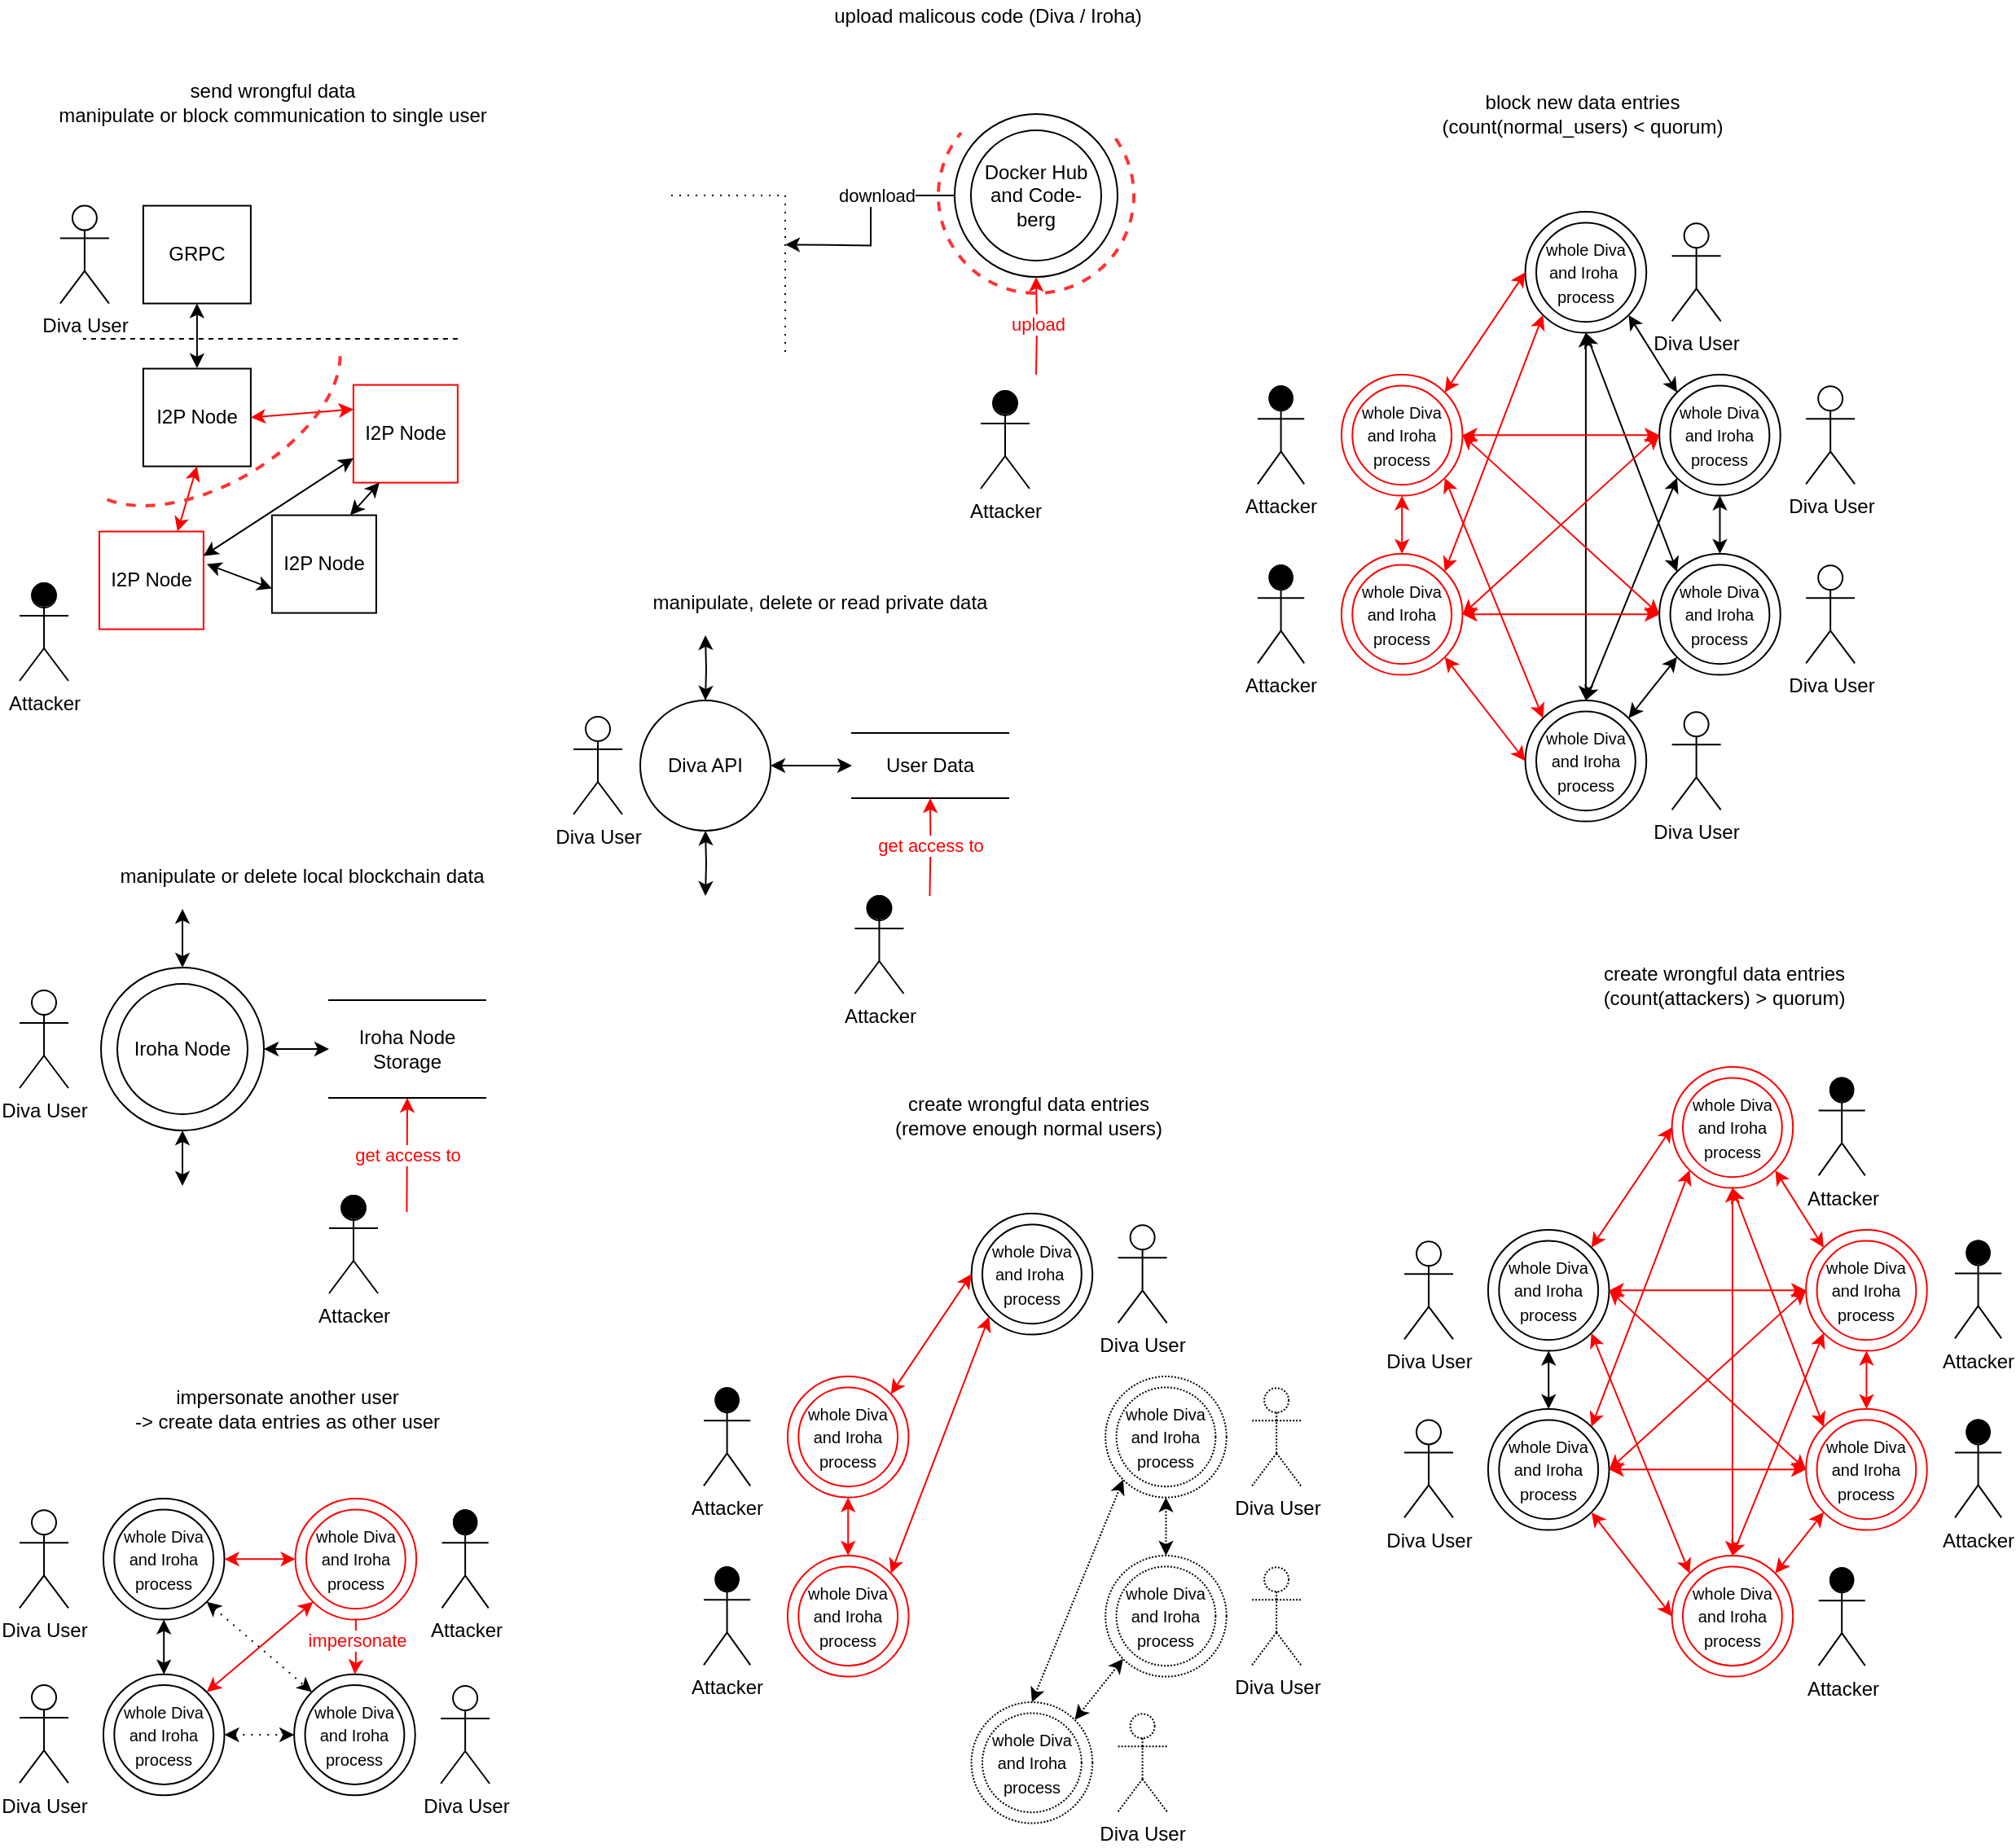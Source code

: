 <mxfile version="14.5.1" type="device"><diagram id="UeOiQb8_dGSUVEbIaA5S" name="Page-1"><mxGraphModel dx="1554" dy="1383" grid="1" gridSize="10" guides="1" tooltips="1" connect="1" arrows="1" fold="1" page="1" pageScale="1" pageWidth="827" pageHeight="1169" math="0" shadow="0"><root><mxCell id="0"/><mxCell id="1" parent="0"/><mxCell id="4oedFEhKY8r3ylDolkpT-3" value="" style="group" parent="1" vertex="1" connectable="0"><mxGeometry x="40" y="38" width="295.47" height="400" as="geometry"/></mxCell><mxCell id="Hzr8isTHo_qQlKt5f3tR-95" value="send wrongful data&lt;br&gt;manipulate or block communication to single user" style="text;html=1;align=center;verticalAlign=middle;resizable=0;points=[];autosize=1;" parent="4oedFEhKY8r3ylDolkpT-3" vertex="1"><mxGeometry x="15.47" y="30" width="280" height="30" as="geometry"/></mxCell><mxCell id="Hzr8isTHo_qQlKt5f3tR-86" value="I2P Node" style="rounded=0;whiteSpace=wrap;html=1;" parent="4oedFEhKY8r3ylDolkpT-3" vertex="1"><mxGeometry x="75.94" y="208.3" width="66" height="60" as="geometry"/></mxCell><mxCell id="Hzr8isTHo_qQlKt5f3tR-87" value="I2P Node" style="rounded=0;whiteSpace=wrap;html=1;fillColor=none;strokeColor=#FF0000;" parent="4oedFEhKY8r3ylDolkpT-3" vertex="1"><mxGeometry x="48.94" y="308.3" width="64" height="60" as="geometry"/></mxCell><mxCell id="Hzr8isTHo_qQlKt5f3tR-88" style="rounded=0;orthogonalLoop=1;jettySize=auto;html=1;exitX=0.5;exitY=1;exitDx=0;exitDy=0;shadow=0;sketch=0;startArrow=classic;startFill=1;entryX=0.75;entryY=0;entryDx=0;entryDy=0;fillColor=#f8cecc;strokeColor=#FF0000;" parent="4oedFEhKY8r3ylDolkpT-3" source="Hzr8isTHo_qQlKt5f3tR-86" target="Hzr8isTHo_qQlKt5f3tR-87" edge="1"><mxGeometry x="-0.002" y="139.999" as="geometry"><mxPoint x="258.94" y="248.3" as="sourcePoint"/><mxPoint x="284.94" y="248.3" as="targetPoint"/></mxGeometry></mxCell><mxCell id="Hzr8isTHo_qQlKt5f3tR-89" value="I2P Node" style="rounded=0;whiteSpace=wrap;html=1;fillColor=none;strokeColor=#FF0000;" parent="4oedFEhKY8r3ylDolkpT-3" vertex="1"><mxGeometry x="204.94" y="218.3" width="64" height="60" as="geometry"/></mxCell><mxCell id="Hzr8isTHo_qQlKt5f3tR-90" value="I2P Node" style="rounded=0;whiteSpace=wrap;html=1;" parent="4oedFEhKY8r3ylDolkpT-3" vertex="1"><mxGeometry x="154.94" y="298.3" width="64" height="60" as="geometry"/></mxCell><mxCell id="Hzr8isTHo_qQlKt5f3tR-91" style="rounded=0;orthogonalLoop=1;jettySize=auto;html=1;exitX=0.25;exitY=1;exitDx=0;exitDy=0;shadow=0;sketch=0;startArrow=classic;startFill=1;entryX=0.75;entryY=0;entryDx=0;entryDy=0;" parent="4oedFEhKY8r3ylDolkpT-3" source="Hzr8isTHo_qQlKt5f3tR-89" target="Hzr8isTHo_qQlKt5f3tR-90" edge="1"><mxGeometry x="-0.002" y="139.999" as="geometry"><mxPoint x="226.94" y="288.3" as="sourcePoint"/><mxPoint x="244.94" y="388.3" as="targetPoint"/></mxGeometry></mxCell><mxCell id="Hzr8isTHo_qQlKt5f3tR-92" style="rounded=0;orthogonalLoop=1;jettySize=auto;html=1;exitX=0;exitY=0.75;exitDx=0;exitDy=0;shadow=0;sketch=0;startArrow=classic;startFill=1;entryX=1;entryY=0.25;entryDx=0;entryDy=0;" parent="4oedFEhKY8r3ylDolkpT-3" source="Hzr8isTHo_qQlKt5f3tR-89" target="Hzr8isTHo_qQlKt5f3tR-87" edge="1"><mxGeometry x="-0.002" y="139.999" as="geometry"><mxPoint x="226.94" y="288.3" as="sourcePoint"/><mxPoint x="196.94" y="308.3" as="targetPoint"/></mxGeometry></mxCell><mxCell id="Hzr8isTHo_qQlKt5f3tR-93" style="rounded=0;orthogonalLoop=1;jettySize=auto;html=1;exitX=0;exitY=0.75;exitDx=0;exitDy=0;shadow=0;sketch=0;startArrow=classic;startFill=1;" parent="4oedFEhKY8r3ylDolkpT-3" source="Hzr8isTHo_qQlKt5f3tR-90" edge="1"><mxGeometry x="-0.002" y="139.999" as="geometry"><mxPoint x="194.94" y="258.3" as="sourcePoint"/><mxPoint x="114.94" y="328.3" as="targetPoint"/></mxGeometry></mxCell><mxCell id="Hzr8isTHo_qQlKt5f3tR-94" style="rounded=0;orthogonalLoop=1;jettySize=auto;html=1;exitX=0;exitY=0.25;exitDx=0;exitDy=0;shadow=0;sketch=0;startArrow=classic;startFill=1;entryX=1;entryY=0.5;entryDx=0;entryDy=0;strokeColor=#FF0000;" parent="4oedFEhKY8r3ylDolkpT-3" source="Hzr8isTHo_qQlKt5f3tR-89" target="Hzr8isTHo_qQlKt5f3tR-86" edge="1"><mxGeometry x="-0.002" y="139.999" as="geometry"><mxPoint x="164.94" y="338.3" as="sourcePoint"/><mxPoint x="124.94" y="328.3" as="targetPoint"/></mxGeometry></mxCell><mxCell id="Hzr8isTHo_qQlKt5f3tR-96" value="" style="verticalLabelPosition=bottom;verticalAlign=top;html=1;shape=mxgraph.basic.arc;startAngle=0.3;endAngle=0.694;dashed=1;strokeColor=#FF3333;strokeWidth=2;rotation=-30;" parent="4oedFEhKY8r3ylDolkpT-3" vertex="1"><mxGeometry x="24.94" y="180" width="180" height="100" as="geometry"/></mxCell><mxCell id="Hzr8isTHo_qQlKt5f3tR-98" value="GRPC" style="rounded=0;whiteSpace=wrap;html=1;" parent="4oedFEhKY8r3ylDolkpT-3" vertex="1"><mxGeometry x="75.94" y="108.3" width="66" height="60" as="geometry"/></mxCell><mxCell id="Hzr8isTHo_qQlKt5f3tR-99" style="edgeStyle=orthogonalEdgeStyle;rounded=0;orthogonalLoop=1;jettySize=auto;html=1;exitX=0.5;exitY=1;exitDx=0;exitDy=0;shadow=0;sketch=0;startArrow=classic;startFill=1;" parent="4oedFEhKY8r3ylDolkpT-3" source="Hzr8isTHo_qQlKt5f3tR-98" edge="1"><mxGeometry x="-0.002" y="139.999" as="geometry"><mxPoint x="118.94" y="78.3" as="sourcePoint"/><mxPoint x="108.94" y="208" as="targetPoint"/></mxGeometry></mxCell><mxCell id="Hzr8isTHo_qQlKt5f3tR-100" style="rounded=0;orthogonalLoop=1;jettySize=auto;html=1;shadow=0;sketch=0;startArrow=none;startFill=0;dashed=1;endArrow=none;endFill=0;" parent="4oedFEhKY8r3ylDolkpT-3" edge="1"><mxGeometry x="-0.002" y="139.999" as="geometry"><mxPoint x="268.94" y="190" as="sourcePoint"/><mxPoint x="38.94" y="190" as="targetPoint"/></mxGeometry></mxCell><mxCell id="Hzr8isTHo_qQlKt5f3tR-130" value="" style="group" parent="4oedFEhKY8r3ylDolkpT-3" vertex="1" connectable="0"><mxGeometry y="340" width="30" height="60" as="geometry"/></mxCell><mxCell id="Hzr8isTHo_qQlKt5f3tR-131" value="Attacker" style="shape=umlActor;verticalLabelPosition=bottom;verticalAlign=top;html=1;outlineConnect=0;" parent="Hzr8isTHo_qQlKt5f3tR-130" vertex="1"><mxGeometry width="30" height="60" as="geometry"/></mxCell><mxCell id="Hzr8isTHo_qQlKt5f3tR-132" value="" style="ellipse;whiteSpace=wrap;html=1;aspect=fixed;fillColor=#000000;" parent="Hzr8isTHo_qQlKt5f3tR-130" vertex="1"><mxGeometry x="8" width="14" height="14" as="geometry"/></mxCell><mxCell id="Hzr8isTHo_qQlKt5f3tR-401" value="Diva User" style="shape=umlActor;verticalLabelPosition=bottom;verticalAlign=top;html=1;outlineConnect=0;" parent="4oedFEhKY8r3ylDolkpT-3" vertex="1"><mxGeometry x="24.94" y="108.3" width="30" height="60" as="geometry"/></mxCell><mxCell id="4oedFEhKY8r3ylDolkpT-5" value="" style="group" parent="1" vertex="1" connectable="0"><mxGeometry x="890.001" y="625" width="366.593" height="424.3" as="geometry"/></mxCell><mxCell id="Hzr8isTHo_qQlKt5f3tR-402" value="" style="group" parent="4oedFEhKY8r3ylDolkpT-5" vertex="1" connectable="0"><mxGeometry y="10" width="366.593" height="414.3" as="geometry"/></mxCell><mxCell id="Hzr8isTHo_qQlKt5f3tR-332" value="" style="group" parent="Hzr8isTHo_qQlKt5f3tR-402" vertex="1" connectable="0"><mxGeometry x="246.579" y="140" width="120.014" height="74.3" as="geometry"/></mxCell><mxCell id="Hzr8isTHo_qQlKt5f3tR-333" value="" style="group" parent="Hzr8isTHo_qQlKt5f3tR-332" vertex="1" connectable="0"><mxGeometry width="74.3" height="74.3" as="geometry"/></mxCell><mxCell id="Hzr8isTHo_qQlKt5f3tR-334" value="" style="ellipse;whiteSpace=wrap;html=1;aspect=fixed;strokeWidth=1;strokeColor=#FF0000;" parent="Hzr8isTHo_qQlKt5f3tR-333" vertex="1"><mxGeometry width="74.3" height="74.3" as="geometry"/></mxCell><mxCell id="Hzr8isTHo_qQlKt5f3tR-335" value="&lt;font style=&quot;font-size: 10px&quot;&gt;whole Diva and Iroha process&lt;/font&gt;" style="ellipse;whiteSpace=wrap;html=1;aspect=fixed;strokeWidth=1;strokeColor=#FF0000;" parent="Hzr8isTHo_qQlKt5f3tR-333" vertex="1"><mxGeometry x="6.698" y="6.7" width="60.9" height="60.9" as="geometry"/></mxCell><mxCell id="Hzr8isTHo_qQlKt5f3tR-387" value="" style="group" parent="Hzr8isTHo_qQlKt5f3tR-332" vertex="1" connectable="0"><mxGeometry x="91.421" y="6.7" width="28.593" height="60" as="geometry"/></mxCell><mxCell id="Hzr8isTHo_qQlKt5f3tR-388" value="Attacker" style="shape=umlActor;verticalLabelPosition=bottom;verticalAlign=top;html=1;outlineConnect=0;" parent="Hzr8isTHo_qQlKt5f3tR-387" vertex="1"><mxGeometry width="28.593" height="60" as="geometry"/></mxCell><mxCell id="Hzr8isTHo_qQlKt5f3tR-389" value="" style="ellipse;whiteSpace=wrap;html=1;aspect=fixed;fillColor=#000000;" parent="Hzr8isTHo_qQlKt5f3tR-387" vertex="1"><mxGeometry x="7.299" width="14" height="14" as="geometry"/></mxCell><mxCell id="Hzr8isTHo_qQlKt5f3tR-337" value="" style="group" parent="Hzr8isTHo_qQlKt5f3tR-402" vertex="1" connectable="0"><mxGeometry x="246.579" y="250" width="120.014" height="74.3" as="geometry"/></mxCell><mxCell id="Hzr8isTHo_qQlKt5f3tR-338" value="" style="group" parent="Hzr8isTHo_qQlKt5f3tR-337" vertex="1" connectable="0"><mxGeometry width="74.3" height="74.3" as="geometry"/></mxCell><mxCell id="Hzr8isTHo_qQlKt5f3tR-339" value="" style="ellipse;whiteSpace=wrap;html=1;aspect=fixed;strokeWidth=1;strokeColor=#FF0000;" parent="Hzr8isTHo_qQlKt5f3tR-338" vertex="1"><mxGeometry width="74.3" height="74.3" as="geometry"/></mxCell><mxCell id="Hzr8isTHo_qQlKt5f3tR-340" value="&lt;font style=&quot;font-size: 10px&quot;&gt;whole Diva and Iroha process&lt;/font&gt;" style="ellipse;whiteSpace=wrap;html=1;aspect=fixed;strokeWidth=1;strokeColor=#FF0000;" parent="Hzr8isTHo_qQlKt5f3tR-338" vertex="1"><mxGeometry x="6.698" y="6.7" width="60.9" height="60.9" as="geometry"/></mxCell><mxCell id="Hzr8isTHo_qQlKt5f3tR-390" value="" style="group" parent="Hzr8isTHo_qQlKt5f3tR-337" vertex="1" connectable="0"><mxGeometry x="91.421" y="6.7" width="28.593" height="60" as="geometry"/></mxCell><mxCell id="Hzr8isTHo_qQlKt5f3tR-391" value="Attacker" style="shape=umlActor;verticalLabelPosition=bottom;verticalAlign=top;html=1;outlineConnect=0;" parent="Hzr8isTHo_qQlKt5f3tR-390" vertex="1"><mxGeometry width="28.593" height="60" as="geometry"/></mxCell><mxCell id="Hzr8isTHo_qQlKt5f3tR-392" value="" style="ellipse;whiteSpace=wrap;html=1;aspect=fixed;fillColor=#000000;" parent="Hzr8isTHo_qQlKt5f3tR-390" vertex="1"><mxGeometry x="7.299" width="14" height="14" as="geometry"/></mxCell><mxCell id="Hzr8isTHo_qQlKt5f3tR-342" value="" style="group" parent="Hzr8isTHo_qQlKt5f3tR-402" vertex="1" connectable="0"><mxGeometry x="164.299" y="40" width="120" height="74.3" as="geometry"/></mxCell><mxCell id="Hzr8isTHo_qQlKt5f3tR-343" value="" style="group" parent="Hzr8isTHo_qQlKt5f3tR-342" vertex="1" connectable="0"><mxGeometry width="74.3" height="74.3" as="geometry"/></mxCell><mxCell id="Hzr8isTHo_qQlKt5f3tR-344" value="" style="ellipse;whiteSpace=wrap;html=1;aspect=fixed;strokeWidth=1;strokeColor=#FF0000;" parent="Hzr8isTHo_qQlKt5f3tR-343" vertex="1"><mxGeometry width="74.3" height="74.3" as="geometry"/></mxCell><mxCell id="Hzr8isTHo_qQlKt5f3tR-345" value="&lt;font style=&quot;font-size: 10px&quot;&gt;whole Diva and Iroha process&lt;/font&gt;" style="ellipse;whiteSpace=wrap;html=1;aspect=fixed;strokeWidth=1;strokeColor=#FF0000;" parent="Hzr8isTHo_qQlKt5f3tR-343" vertex="1"><mxGeometry x="6.698" y="6.7" width="60.9" height="60.9" as="geometry"/></mxCell><mxCell id="Hzr8isTHo_qQlKt5f3tR-382" value="" style="group" parent="Hzr8isTHo_qQlKt5f3tR-342" vertex="1" connectable="0"><mxGeometry x="90.001" y="6.7" width="28.593" height="60" as="geometry"/></mxCell><mxCell id="Hzr8isTHo_qQlKt5f3tR-383" value="Attacker" style="shape=umlActor;verticalLabelPosition=bottom;verticalAlign=top;html=1;outlineConnect=0;" parent="Hzr8isTHo_qQlKt5f3tR-382" vertex="1"><mxGeometry width="28.593" height="60" as="geometry"/></mxCell><mxCell id="Hzr8isTHo_qQlKt5f3tR-384" value="" style="ellipse;whiteSpace=wrap;html=1;aspect=fixed;fillColor=#000000;" parent="Hzr8isTHo_qQlKt5f3tR-382" vertex="1"><mxGeometry x="7.299" width="14" height="14" as="geometry"/></mxCell><mxCell id="Hzr8isTHo_qQlKt5f3tR-347" value="" style="group" parent="Hzr8isTHo_qQlKt5f3tR-402" vertex="1" connectable="0"><mxGeometry x="164.299" y="340" width="120" height="74.3" as="geometry"/></mxCell><mxCell id="Hzr8isTHo_qQlKt5f3tR-348" value="" style="group" parent="Hzr8isTHo_qQlKt5f3tR-347" vertex="1" connectable="0"><mxGeometry width="74.3" height="74.3" as="geometry"/></mxCell><mxCell id="Hzr8isTHo_qQlKt5f3tR-349" value="" style="ellipse;whiteSpace=wrap;html=1;aspect=fixed;strokeWidth=1;strokeColor=#FF0000;" parent="Hzr8isTHo_qQlKt5f3tR-348" vertex="1"><mxGeometry width="74.3" height="74.3" as="geometry"/></mxCell><mxCell id="Hzr8isTHo_qQlKt5f3tR-350" value="&lt;font style=&quot;font-size: 10px&quot;&gt;whole Diva and Iroha process&lt;/font&gt;" style="ellipse;whiteSpace=wrap;html=1;aspect=fixed;strokeWidth=1;strokeColor=#FF0000;" parent="Hzr8isTHo_qQlKt5f3tR-348" vertex="1"><mxGeometry x="6.698" y="6.7" width="60.9" height="60.9" as="geometry"/></mxCell><mxCell id="Hzr8isTHo_qQlKt5f3tR-393" value="" style="group" parent="Hzr8isTHo_qQlKt5f3tR-347" vertex="1" connectable="0"><mxGeometry x="90.001" y="7.6" width="28.593" height="60" as="geometry"/></mxCell><mxCell id="Hzr8isTHo_qQlKt5f3tR-394" value="Attacker" style="shape=umlActor;verticalLabelPosition=bottom;verticalAlign=top;html=1;outlineConnect=0;" parent="Hzr8isTHo_qQlKt5f3tR-393" vertex="1"><mxGeometry width="28.593" height="60" as="geometry"/></mxCell><mxCell id="Hzr8isTHo_qQlKt5f3tR-395" value="" style="ellipse;whiteSpace=wrap;html=1;aspect=fixed;fillColor=#000000;" parent="Hzr8isTHo_qQlKt5f3tR-393" vertex="1"><mxGeometry x="7.299" width="14" height="14" as="geometry"/></mxCell><mxCell id="Hzr8isTHo_qQlKt5f3tR-352" value="" style="group" parent="Hzr8isTHo_qQlKt5f3tR-402" vertex="1" connectable="0"><mxGeometry y="140" width="125.749" height="74.3" as="geometry"/></mxCell><mxCell id="Hzr8isTHo_qQlKt5f3tR-356" value="" style="group" parent="Hzr8isTHo_qQlKt5f3tR-352" vertex="1" connectable="0"><mxGeometry x="51.449" width="74.3" height="74.3" as="geometry"/></mxCell><mxCell id="Hzr8isTHo_qQlKt5f3tR-357" value="" style="ellipse;whiteSpace=wrap;html=1;aspect=fixed;strokeWidth=1;" parent="Hzr8isTHo_qQlKt5f3tR-356" vertex="1"><mxGeometry width="74.3" height="74.3" as="geometry"/></mxCell><mxCell id="Hzr8isTHo_qQlKt5f3tR-358" value="&lt;font style=&quot;font-size: 10px&quot;&gt;whole Diva and Iroha process&lt;/font&gt;" style="ellipse;whiteSpace=wrap;html=1;aspect=fixed;strokeWidth=1;" parent="Hzr8isTHo_qQlKt5f3tR-356" vertex="1"><mxGeometry x="6.698" y="6.7" width="60.9" height="60.9" as="geometry"/></mxCell><mxCell id="Hzr8isTHo_qQlKt5f3tR-397" value="Diva User" style="shape=umlActor;verticalLabelPosition=bottom;verticalAlign=top;html=1;outlineConnect=0;" parent="Hzr8isTHo_qQlKt5f3tR-352" vertex="1"><mxGeometry x="-0.001" y="7.15" width="30" height="60" as="geometry"/></mxCell><mxCell id="Hzr8isTHo_qQlKt5f3tR-359" value="" style="group" parent="Hzr8isTHo_qQlKt5f3tR-402" vertex="1" connectable="0"><mxGeometry y="250" width="125.749" height="74.3" as="geometry"/></mxCell><mxCell id="Hzr8isTHo_qQlKt5f3tR-363" value="" style="group" parent="Hzr8isTHo_qQlKt5f3tR-359" vertex="1" connectable="0"><mxGeometry x="51.449" width="74.3" height="74.3" as="geometry"/></mxCell><mxCell id="Hzr8isTHo_qQlKt5f3tR-364" value="" style="ellipse;whiteSpace=wrap;html=1;aspect=fixed;strokeWidth=1;" parent="Hzr8isTHo_qQlKt5f3tR-363" vertex="1"><mxGeometry width="74.3" height="74.3" as="geometry"/></mxCell><mxCell id="Hzr8isTHo_qQlKt5f3tR-365" value="&lt;font style=&quot;font-size: 10px&quot;&gt;whole Diva and Iroha process&lt;/font&gt;" style="ellipse;whiteSpace=wrap;html=1;aspect=fixed;strokeWidth=1;" parent="Hzr8isTHo_qQlKt5f3tR-363" vertex="1"><mxGeometry x="6.698" y="6.7" width="60.9" height="60.9" as="geometry"/></mxCell><mxCell id="Hzr8isTHo_qQlKt5f3tR-398" value="Diva User" style="shape=umlActor;verticalLabelPosition=bottom;verticalAlign=top;html=1;outlineConnect=0;" parent="Hzr8isTHo_qQlKt5f3tR-359" vertex="1"><mxGeometry x="-0.001" y="6.7" width="30" height="60" as="geometry"/></mxCell><mxCell id="Hzr8isTHo_qQlKt5f3tR-366" value="" style="endArrow=classic;startArrow=classic;html=1;strokeWidth=1;fontColor=#FF0000;entryX=1;entryY=1;entryDx=0;entryDy=0;exitX=0;exitY=0;exitDx=0;exitDy=0;strokeColor=#FF0000;" parent="Hzr8isTHo_qQlKt5f3tR-402" source="Hzr8isTHo_qQlKt5f3tR-334" target="Hzr8isTHo_qQlKt5f3tR-344" edge="1"><mxGeometry width="50" height="50" relative="1" as="geometry"><mxPoint x="239.299" y="140" as="sourcePoint"/><mxPoint x="234.299" y="190" as="targetPoint"/></mxGeometry></mxCell><mxCell id="Hzr8isTHo_qQlKt5f3tR-367" value="" style="endArrow=classic;startArrow=classic;html=1;strokeWidth=1;fontColor=#FF0000;entryX=0.5;entryY=1;entryDx=0;entryDy=0;exitX=0.5;exitY=0;exitDx=0;exitDy=0;strokeColor=#FF0000;" parent="Hzr8isTHo_qQlKt5f3tR-402" source="Hzr8isTHo_qQlKt5f3tR-349" target="Hzr8isTHo_qQlKt5f3tR-344" edge="1"><mxGeometry width="50" height="50" relative="1" as="geometry"><mxPoint x="251.449" y="250" as="sourcePoint"/><mxPoint x="211.449" y="124.3" as="targetPoint"/></mxGeometry></mxCell><mxCell id="Hzr8isTHo_qQlKt5f3tR-330" value="" style="endArrow=classic;startArrow=classic;html=1;strokeWidth=1;fontColor=#FF0000;entryX=0.5;entryY=1;entryDx=0;entryDy=0;exitX=0;exitY=0;exitDx=0;exitDy=0;strokeColor=#FF0000;" parent="Hzr8isTHo_qQlKt5f3tR-402" source="Hzr8isTHo_qQlKt5f3tR-339" target="Hzr8isTHo_qQlKt5f3tR-344" edge="1"><mxGeometry width="50" height="50" relative="1" as="geometry"><mxPoint x="249.729" y="150" as="sourcePoint"/><mxPoint x="237.718" y="113.419" as="targetPoint"/></mxGeometry></mxCell><mxCell id="Hzr8isTHo_qQlKt5f3tR-368" value="" style="endArrow=classic;startArrow=classic;html=1;strokeWidth=1;fontColor=#FF0000;entryX=0.5;entryY=0;entryDx=0;entryDy=0;exitX=0.5;exitY=1;exitDx=0;exitDy=0;strokeColor=#FF0000;" parent="Hzr8isTHo_qQlKt5f3tR-402" source="Hzr8isTHo_qQlKt5f3tR-334" target="Hzr8isTHo_qQlKt5f3tR-339" edge="1"><mxGeometry width="50" height="50" relative="1" as="geometry"><mxPoint x="256.579" y="187.15" as="sourcePoint"/><mxPoint x="211.449" y="124.3" as="targetPoint"/></mxGeometry></mxCell><mxCell id="Hzr8isTHo_qQlKt5f3tR-369" value="" style="endArrow=classic;startArrow=classic;html=1;strokeWidth=1;fontColor=#FF0000;entryX=1;entryY=0;entryDx=0;entryDy=0;exitX=0;exitY=1;exitDx=0;exitDy=0;strokeColor=#FF0000;" parent="Hzr8isTHo_qQlKt5f3tR-402" source="Hzr8isTHo_qQlKt5f3tR-339" target="Hzr8isTHo_qQlKt5f3tR-349" edge="1"><mxGeometry width="50" height="50" relative="1" as="geometry"><mxPoint x="293.729" y="224.3" as="sourcePoint"/><mxPoint x="293.729" y="250" as="targetPoint"/></mxGeometry></mxCell><mxCell id="Hzr8isTHo_qQlKt5f3tR-370" value="" style="endArrow=classic;startArrow=classic;html=1;strokeWidth=1;fontColor=#FF0000;entryX=0;entryY=1;entryDx=0;entryDy=0;exitX=0.5;exitY=0;exitDx=0;exitDy=0;strokeColor=#FF0000;" parent="Hzr8isTHo_qQlKt5f3tR-402" source="Hzr8isTHo_qQlKt5f3tR-349" target="Hzr8isTHo_qQlKt5f3tR-334" edge="1"><mxGeometry width="50" height="50" relative="1" as="geometry"><mxPoint x="211.449" y="350" as="sourcePoint"/><mxPoint x="211.449" y="124.3" as="targetPoint"/></mxGeometry></mxCell><mxCell id="Hzr8isTHo_qQlKt5f3tR-371" value="" style="endArrow=classic;startArrow=classic;html=1;strokeWidth=1;fontColor=#FF0000;entryX=1;entryY=0;entryDx=0;entryDy=0;exitX=0;exitY=0.5;exitDx=0;exitDy=0;fillColor=#e51400;strokeColor=#FF0000;" parent="Hzr8isTHo_qQlKt5f3tR-402" source="Hzr8isTHo_qQlKt5f3tR-344" target="Hzr8isTHo_qQlKt5f3tR-357" edge="1"><mxGeometry width="50" height="50" relative="1" as="geometry"><mxPoint x="211.449" y="350" as="sourcePoint"/><mxPoint x="211.449" y="124.3" as="targetPoint"/></mxGeometry></mxCell><mxCell id="Hzr8isTHo_qQlKt5f3tR-372" value="" style="endArrow=classic;startArrow=classic;html=1;strokeWidth=1;fontColor=#FF0000;entryX=1;entryY=0.5;entryDx=0;entryDy=0;exitX=0;exitY=0.5;exitDx=0;exitDy=0;fillColor=#e51400;strokeColor=#FF0000;" parent="Hzr8isTHo_qQlKt5f3tR-402" source="Hzr8isTHo_qQlKt5f3tR-334" target="Hzr8isTHo_qQlKt5f3tR-357" edge="1"><mxGeometry width="50" height="50" relative="1" as="geometry"><mxPoint x="185.18" y="113.419" as="sourcePoint"/><mxPoint x="124.868" y="160.881" as="targetPoint"/></mxGeometry></mxCell><mxCell id="Hzr8isTHo_qQlKt5f3tR-373" value="" style="endArrow=classic;startArrow=classic;html=1;strokeWidth=1;fontColor=#FF0000;entryX=1;entryY=0.5;entryDx=0;entryDy=0;exitX=0;exitY=0.5;exitDx=0;exitDy=0;fillColor=#e51400;strokeColor=#FF0000;" parent="Hzr8isTHo_qQlKt5f3tR-402" source="Hzr8isTHo_qQlKt5f3tR-339" target="Hzr8isTHo_qQlKt5f3tR-357" edge="1"><mxGeometry width="50" height="50" relative="1" as="geometry"><mxPoint x="256.579" y="187.15" as="sourcePoint"/><mxPoint x="135.749" y="187.15" as="targetPoint"/></mxGeometry></mxCell><mxCell id="Hzr8isTHo_qQlKt5f3tR-374" value="" style="endArrow=classic;startArrow=classic;html=1;strokeWidth=1;fontColor=#FF0000;entryX=1;entryY=1;entryDx=0;entryDy=0;exitX=0;exitY=0;exitDx=0;exitDy=0;fillColor=#e51400;strokeColor=#FF0000;" parent="Hzr8isTHo_qQlKt5f3tR-402" source="Hzr8isTHo_qQlKt5f3tR-349" target="Hzr8isTHo_qQlKt5f3tR-357" edge="1"><mxGeometry width="50" height="50" relative="1" as="geometry"><mxPoint x="256.579" y="287.15" as="sourcePoint"/><mxPoint x="135.749" y="187.15" as="targetPoint"/></mxGeometry></mxCell><mxCell id="Hzr8isTHo_qQlKt5f3tR-375" value="" style="endArrow=classic;startArrow=classic;html=1;strokeWidth=1;fontColor=#FF0000;entryX=0.5;entryY=0;entryDx=0;entryDy=0;exitX=0.5;exitY=1;exitDx=0;exitDy=0;fillColor=#e51400;" parent="Hzr8isTHo_qQlKt5f3tR-402" source="Hzr8isTHo_qQlKt5f3tR-357" target="Hzr8isTHo_qQlKt5f3tR-364" edge="1"><mxGeometry width="50" height="50" relative="1" as="geometry"><mxPoint x="185.18" y="360.881" as="sourcePoint"/><mxPoint x="124.868" y="213.419" as="targetPoint"/></mxGeometry></mxCell><mxCell id="Hzr8isTHo_qQlKt5f3tR-376" value="" style="endArrow=classic;startArrow=classic;html=1;strokeWidth=1;fontColor=#FF0000;entryX=0;entryY=0.5;entryDx=0;entryDy=0;exitX=1;exitY=1;exitDx=0;exitDy=0;fillColor=#e51400;strokeColor=#FF0000;" parent="Hzr8isTHo_qQlKt5f3tR-402" source="Hzr8isTHo_qQlKt5f3tR-364" target="Hzr8isTHo_qQlKt5f3tR-349" edge="1"><mxGeometry width="50" height="50" relative="1" as="geometry"><mxPoint x="98.599" y="224.3" as="sourcePoint"/><mxPoint x="98.599" y="260" as="targetPoint"/></mxGeometry></mxCell><mxCell id="Hzr8isTHo_qQlKt5f3tR-377" value="" style="endArrow=classic;startArrow=classic;html=1;strokeWidth=1;fontColor=#FF0000;entryX=1;entryY=0;entryDx=0;entryDy=0;exitX=0;exitY=1;exitDx=0;exitDy=0;fillColor=#e51400;strokeColor=#FF0000;" parent="Hzr8isTHo_qQlKt5f3tR-402" source="Hzr8isTHo_qQlKt5f3tR-344" target="Hzr8isTHo_qQlKt5f3tR-364" edge="1"><mxGeometry width="50" height="50" relative="1" as="geometry"><mxPoint x="174.299" y="87.15" as="sourcePoint"/><mxPoint x="124.868" y="160.881" as="targetPoint"/></mxGeometry></mxCell><mxCell id="Hzr8isTHo_qQlKt5f3tR-378" value="" style="endArrow=classic;startArrow=classic;html=1;strokeWidth=1;fontColor=#FF0000;entryX=1;entryY=0.5;entryDx=0;entryDy=0;exitX=0;exitY=0.5;exitDx=0;exitDy=0;fillColor=#e51400;strokeColor=#FF0000;" parent="Hzr8isTHo_qQlKt5f3tR-402" source="Hzr8isTHo_qQlKt5f3tR-339" target="Hzr8isTHo_qQlKt5f3tR-364" edge="1"><mxGeometry width="50" height="50" relative="1" as="geometry"><mxPoint x="185.18" y="113.419" as="sourcePoint"/><mxPoint x="124.868" y="270.881" as="targetPoint"/></mxGeometry></mxCell><mxCell id="Hzr8isTHo_qQlKt5f3tR-379" value="" style="endArrow=classic;startArrow=classic;html=1;strokeWidth=1;fontColor=#FF0000;entryX=1;entryY=0.5;entryDx=0;entryDy=0;exitX=0;exitY=0.5;exitDx=0;exitDy=0;fillColor=#e51400;strokeColor=#FF0000;" parent="Hzr8isTHo_qQlKt5f3tR-402" source="Hzr8isTHo_qQlKt5f3tR-334" target="Hzr8isTHo_qQlKt5f3tR-364" edge="1"><mxGeometry width="50" height="50" relative="1" as="geometry"><mxPoint x="256.579" y="297.15" as="sourcePoint"/><mxPoint x="135.749" y="187.15" as="targetPoint"/></mxGeometry></mxCell><mxCell id="Hzr8isTHo_qQlKt5f3tR-331" value="create wrongful data entries&lt;br&gt;(count(attackers) &amp;gt; quorum)" style="text;html=1;align=center;verticalAlign=middle;resizable=0;points=[];autosize=1;" parent="4oedFEhKY8r3ylDolkpT-5" vertex="1"><mxGeometry x="115.749" y="-15" width="160" height="30" as="geometry"/></mxCell><mxCell id="4oedFEhKY8r3ylDolkpT-6" value="" style="group" parent="1" vertex="1" connectable="0"><mxGeometry x="800.001" y="80" width="366.579" height="444.3" as="geometry"/></mxCell><mxCell id="Hzr8isTHo_qQlKt5f3tR-380" value="" style="group" parent="4oedFEhKY8r3ylDolkpT-6" vertex="1" connectable="0"><mxGeometry y="20" width="366.579" height="424.3" as="geometry"/></mxCell><mxCell id="Hzr8isTHo_qQlKt5f3tR-290" value="" style="group" parent="Hzr8isTHo_qQlKt5f3tR-380" vertex="1" connectable="0"><mxGeometry x="246.579" y="150" width="120" height="74.3" as="geometry"/></mxCell><mxCell id="Hzr8isTHo_qQlKt5f3tR-274" value="" style="group" parent="Hzr8isTHo_qQlKt5f3tR-290" vertex="1" connectable="0"><mxGeometry width="74.3" height="74.3" as="geometry"/></mxCell><mxCell id="Hzr8isTHo_qQlKt5f3tR-275" value="" style="ellipse;whiteSpace=wrap;html=1;aspect=fixed;strokeWidth=1;" parent="Hzr8isTHo_qQlKt5f3tR-274" vertex="1"><mxGeometry width="74.3" height="74.3" as="geometry"/></mxCell><mxCell id="Hzr8isTHo_qQlKt5f3tR-276" value="&lt;font style=&quot;font-size: 10px&quot;&gt;whole Diva and Iroha&lt;br&gt;&lt;/font&gt;&lt;span style=&quot;font-size: 10px&quot;&gt;process&lt;/span&gt;" style="ellipse;whiteSpace=wrap;html=1;aspect=fixed;strokeWidth=1;" parent="Hzr8isTHo_qQlKt5f3tR-274" vertex="1"><mxGeometry x="6.698" y="6.7" width="60.9" height="60.9" as="geometry"/></mxCell><mxCell id="Hzr8isTHo_qQlKt5f3tR-277" value="Diva User" style="shape=umlActor;verticalLabelPosition=bottom;verticalAlign=top;html=1;outlineConnect=0;" parent="Hzr8isTHo_qQlKt5f3tR-290" vertex="1"><mxGeometry x="90" y="7.15" width="30" height="60" as="geometry"/></mxCell><mxCell id="Hzr8isTHo_qQlKt5f3tR-291" value="" style="group" parent="Hzr8isTHo_qQlKt5f3tR-380" vertex="1" connectable="0"><mxGeometry x="246.579" y="260" width="120" height="74.3" as="geometry"/></mxCell><mxCell id="Hzr8isTHo_qQlKt5f3tR-292" value="" style="group" parent="Hzr8isTHo_qQlKt5f3tR-291" vertex="1" connectable="0"><mxGeometry width="74.3" height="74.3" as="geometry"/></mxCell><mxCell id="Hzr8isTHo_qQlKt5f3tR-293" value="" style="ellipse;whiteSpace=wrap;html=1;aspect=fixed;strokeWidth=1;" parent="Hzr8isTHo_qQlKt5f3tR-292" vertex="1"><mxGeometry width="74.3" height="74.3" as="geometry"/></mxCell><mxCell id="Hzr8isTHo_qQlKt5f3tR-294" value="&lt;font style=&quot;font-size: 10px&quot;&gt;whole Diva and Iroha&lt;br&gt;&lt;/font&gt;&lt;span style=&quot;font-size: 10px&quot;&gt;process&lt;/span&gt;" style="ellipse;whiteSpace=wrap;html=1;aspect=fixed;strokeWidth=1;" parent="Hzr8isTHo_qQlKt5f3tR-292" vertex="1"><mxGeometry x="6.698" y="6.7" width="60.9" height="60.9" as="geometry"/></mxCell><mxCell id="Hzr8isTHo_qQlKt5f3tR-295" value="Diva User" style="shape=umlActor;verticalLabelPosition=bottom;verticalAlign=top;html=1;outlineConnect=0;" parent="Hzr8isTHo_qQlKt5f3tR-291" vertex="1"><mxGeometry x="90" y="7.15" width="30" height="60" as="geometry"/></mxCell><mxCell id="Hzr8isTHo_qQlKt5f3tR-296" value="" style="group" parent="Hzr8isTHo_qQlKt5f3tR-380" vertex="1" connectable="0"><mxGeometry x="164.299" y="50" width="120" height="74.3" as="geometry"/></mxCell><mxCell id="Hzr8isTHo_qQlKt5f3tR-297" value="" style="group" parent="Hzr8isTHo_qQlKt5f3tR-296" vertex="1" connectable="0"><mxGeometry width="74.3" height="74.3" as="geometry"/></mxCell><mxCell id="Hzr8isTHo_qQlKt5f3tR-298" value="" style="ellipse;whiteSpace=wrap;html=1;aspect=fixed;strokeWidth=1;" parent="Hzr8isTHo_qQlKt5f3tR-297" vertex="1"><mxGeometry width="74.3" height="74.3" as="geometry"/></mxCell><mxCell id="Hzr8isTHo_qQlKt5f3tR-299" value="&lt;font style=&quot;font-size: 10px&quot;&gt;whole Diva and Iroha&amp;nbsp;&lt;br&gt;&lt;/font&gt;&lt;span style=&quot;font-size: 10px&quot;&gt;process&lt;/span&gt;" style="ellipse;whiteSpace=wrap;html=1;aspect=fixed;strokeWidth=1;" parent="Hzr8isTHo_qQlKt5f3tR-297" vertex="1"><mxGeometry x="6.698" y="6.7" width="60.9" height="60.9" as="geometry"/></mxCell><mxCell id="Hzr8isTHo_qQlKt5f3tR-300" value="Diva User" style="shape=umlActor;verticalLabelPosition=bottom;verticalAlign=top;html=1;outlineConnect=0;" parent="Hzr8isTHo_qQlKt5f3tR-296" vertex="1"><mxGeometry x="90" y="7.15" width="30" height="60" as="geometry"/></mxCell><mxCell id="Hzr8isTHo_qQlKt5f3tR-301" value="" style="group" parent="Hzr8isTHo_qQlKt5f3tR-380" vertex="1" connectable="0"><mxGeometry x="164.299" y="350" width="120" height="74.3" as="geometry"/></mxCell><mxCell id="Hzr8isTHo_qQlKt5f3tR-302" value="" style="group" parent="Hzr8isTHo_qQlKt5f3tR-301" vertex="1" connectable="0"><mxGeometry width="74.3" height="74.3" as="geometry"/></mxCell><mxCell id="Hzr8isTHo_qQlKt5f3tR-303" value="" style="ellipse;whiteSpace=wrap;html=1;aspect=fixed;strokeWidth=1;" parent="Hzr8isTHo_qQlKt5f3tR-302" vertex="1"><mxGeometry width="74.3" height="74.3" as="geometry"/></mxCell><mxCell id="Hzr8isTHo_qQlKt5f3tR-304" value="&lt;font style=&quot;font-size: 10px&quot;&gt;whole Diva and Iroha process&lt;/font&gt;" style="ellipse;whiteSpace=wrap;html=1;aspect=fixed;strokeWidth=1;" parent="Hzr8isTHo_qQlKt5f3tR-302" vertex="1"><mxGeometry x="6.698" y="6.7" width="60.9" height="60.9" as="geometry"/></mxCell><mxCell id="Hzr8isTHo_qQlKt5f3tR-305" value="Diva User" style="shape=umlActor;verticalLabelPosition=bottom;verticalAlign=top;html=1;outlineConnect=0;" parent="Hzr8isTHo_qQlKt5f3tR-301" vertex="1"><mxGeometry x="90" y="7.15" width="30" height="60" as="geometry"/></mxCell><mxCell id="Hzr8isTHo_qQlKt5f3tR-306" value="" style="group" parent="Hzr8isTHo_qQlKt5f3tR-380" vertex="1" connectable="0"><mxGeometry x="1.137e-13" y="150" width="125.749" height="74.3" as="geometry"/></mxCell><mxCell id="Hzr8isTHo_qQlKt5f3tR-272" value="" style="group" parent="Hzr8isTHo_qQlKt5f3tR-306" vertex="1" connectable="0"><mxGeometry y="7.15" width="28.593" height="60" as="geometry"/></mxCell><mxCell id="Hzr8isTHo_qQlKt5f3tR-259" value="Attacker" style="shape=umlActor;verticalLabelPosition=bottom;verticalAlign=top;html=1;outlineConnect=0;" parent="Hzr8isTHo_qQlKt5f3tR-272" vertex="1"><mxGeometry width="28.593" height="60" as="geometry"/></mxCell><mxCell id="Hzr8isTHo_qQlKt5f3tR-260" value="" style="ellipse;whiteSpace=wrap;html=1;aspect=fixed;fillColor=#000000;" parent="Hzr8isTHo_qQlKt5f3tR-272" vertex="1"><mxGeometry x="7.299" width="14" height="14" as="geometry"/></mxCell><mxCell id="Hzr8isTHo_qQlKt5f3tR-273" value="" style="group" parent="Hzr8isTHo_qQlKt5f3tR-306" vertex="1" connectable="0"><mxGeometry x="51.449" width="74.3" height="74.3" as="geometry"/></mxCell><mxCell id="Hzr8isTHo_qQlKt5f3tR-269" value="" style="ellipse;whiteSpace=wrap;html=1;aspect=fixed;strokeWidth=1;strokeColor=#FF0000;" parent="Hzr8isTHo_qQlKt5f3tR-273" vertex="1"><mxGeometry width="74.3" height="74.3" as="geometry"/></mxCell><mxCell id="Hzr8isTHo_qQlKt5f3tR-270" value="&lt;font style=&quot;font-size: 10px&quot;&gt;whole Diva and Iroha process&lt;/font&gt;" style="ellipse;whiteSpace=wrap;html=1;aspect=fixed;strokeWidth=1;strokeColor=#FF0000;" parent="Hzr8isTHo_qQlKt5f3tR-273" vertex="1"><mxGeometry x="6.698" y="6.7" width="60.9" height="60.9" as="geometry"/></mxCell><mxCell id="Hzr8isTHo_qQlKt5f3tR-307" value="" style="group" parent="Hzr8isTHo_qQlKt5f3tR-380" vertex="1" connectable="0"><mxGeometry y="260" width="125.749" height="74.3" as="geometry"/></mxCell><mxCell id="Hzr8isTHo_qQlKt5f3tR-308" value="" style="group" parent="Hzr8isTHo_qQlKt5f3tR-307" vertex="1" connectable="0"><mxGeometry y="7.15" width="28.593" height="60" as="geometry"/></mxCell><mxCell id="Hzr8isTHo_qQlKt5f3tR-309" value="Attacker" style="shape=umlActor;verticalLabelPosition=bottom;verticalAlign=top;html=1;outlineConnect=0;" parent="Hzr8isTHo_qQlKt5f3tR-308" vertex="1"><mxGeometry width="28.593" height="60" as="geometry"/></mxCell><mxCell id="Hzr8isTHo_qQlKt5f3tR-310" value="" style="ellipse;whiteSpace=wrap;html=1;aspect=fixed;fillColor=#000000;" parent="Hzr8isTHo_qQlKt5f3tR-308" vertex="1"><mxGeometry x="7.299" width="14" height="14" as="geometry"/></mxCell><mxCell id="Hzr8isTHo_qQlKt5f3tR-311" value="" style="group" parent="Hzr8isTHo_qQlKt5f3tR-307" vertex="1" connectable="0"><mxGeometry x="51.449" width="74.3" height="74.3" as="geometry"/></mxCell><mxCell id="Hzr8isTHo_qQlKt5f3tR-312" value="" style="ellipse;whiteSpace=wrap;html=1;aspect=fixed;strokeWidth=1;strokeColor=#FF0000;" parent="Hzr8isTHo_qQlKt5f3tR-311" vertex="1"><mxGeometry width="74.3" height="74.3" as="geometry"/></mxCell><mxCell id="Hzr8isTHo_qQlKt5f3tR-313" value="&lt;font style=&quot;font-size: 10px&quot;&gt;whole Diva and Iroha process&lt;/font&gt;" style="ellipse;whiteSpace=wrap;html=1;aspect=fixed;strokeWidth=1;strokeColor=#FF0000;" parent="Hzr8isTHo_qQlKt5f3tR-311" vertex="1"><mxGeometry x="6.698" y="6.7" width="60.9" height="60.9" as="geometry"/></mxCell><mxCell id="Hzr8isTHo_qQlKt5f3tR-314" value="" style="endArrow=classic;startArrow=classic;html=1;strokeWidth=1;fontColor=#FF0000;entryX=1;entryY=1;entryDx=0;entryDy=0;exitX=0;exitY=0;exitDx=0;exitDy=0;" parent="Hzr8isTHo_qQlKt5f3tR-380" source="Hzr8isTHo_qQlKt5f3tR-275" target="Hzr8isTHo_qQlKt5f3tR-298" edge="1"><mxGeometry width="50" height="50" relative="1" as="geometry"><mxPoint x="239.299" y="150" as="sourcePoint"/><mxPoint x="234.299" y="200" as="targetPoint"/></mxGeometry></mxCell><mxCell id="Hzr8isTHo_qQlKt5f3tR-317" value="" style="endArrow=classic;startArrow=classic;html=1;strokeWidth=1;fontColor=#FF0000;entryX=0.5;entryY=1;entryDx=0;entryDy=0;exitX=0.5;exitY=0;exitDx=0;exitDy=0;" parent="Hzr8isTHo_qQlKt5f3tR-380" source="Hzr8isTHo_qQlKt5f3tR-303" target="Hzr8isTHo_qQlKt5f3tR-298" edge="1"><mxGeometry width="50" height="50" relative="1" as="geometry"><mxPoint x="251.449" y="260" as="sourcePoint"/><mxPoint x="211.449" y="134.3" as="targetPoint"/></mxGeometry></mxCell><mxCell id="Hzr8isTHo_qQlKt5f3tR-316" value="" style="endArrow=classic;startArrow=classic;html=1;strokeWidth=1;fontColor=#FF0000;entryX=0.5;entryY=1;entryDx=0;entryDy=0;exitX=0;exitY=0;exitDx=0;exitDy=0;" parent="Hzr8isTHo_qQlKt5f3tR-380" source="Hzr8isTHo_qQlKt5f3tR-293" target="Hzr8isTHo_qQlKt5f3tR-298" edge="1"><mxGeometry width="50" height="50" relative="1" as="geometry"><mxPoint x="249.729" y="160" as="sourcePoint"/><mxPoint x="237.718" y="123.419" as="targetPoint"/></mxGeometry></mxCell><mxCell id="Hzr8isTHo_qQlKt5f3tR-318" value="" style="endArrow=classic;startArrow=classic;html=1;strokeWidth=1;fontColor=#FF0000;entryX=0.5;entryY=0;entryDx=0;entryDy=0;exitX=0.5;exitY=1;exitDx=0;exitDy=0;" parent="Hzr8isTHo_qQlKt5f3tR-380" source="Hzr8isTHo_qQlKt5f3tR-275" target="Hzr8isTHo_qQlKt5f3tR-293" edge="1"><mxGeometry width="50" height="50" relative="1" as="geometry"><mxPoint x="256.579" y="197.15" as="sourcePoint"/><mxPoint x="211.449" y="134.3" as="targetPoint"/></mxGeometry></mxCell><mxCell id="Hzr8isTHo_qQlKt5f3tR-319" value="" style="endArrow=classic;startArrow=classic;html=1;strokeWidth=1;fontColor=#FF0000;entryX=1;entryY=0;entryDx=0;entryDy=0;exitX=0;exitY=1;exitDx=0;exitDy=0;" parent="Hzr8isTHo_qQlKt5f3tR-380" source="Hzr8isTHo_qQlKt5f3tR-293" target="Hzr8isTHo_qQlKt5f3tR-303" edge="1"><mxGeometry width="50" height="50" relative="1" as="geometry"><mxPoint x="293.729" y="234.3" as="sourcePoint"/><mxPoint x="293.729" y="260" as="targetPoint"/></mxGeometry></mxCell><mxCell id="Hzr8isTHo_qQlKt5f3tR-320" value="" style="endArrow=classic;startArrow=classic;html=1;strokeWidth=1;fontColor=#FF0000;entryX=0;entryY=1;entryDx=0;entryDy=0;exitX=0.5;exitY=0;exitDx=0;exitDy=0;" parent="Hzr8isTHo_qQlKt5f3tR-380" source="Hzr8isTHo_qQlKt5f3tR-303" target="Hzr8isTHo_qQlKt5f3tR-275" edge="1"><mxGeometry width="50" height="50" relative="1" as="geometry"><mxPoint x="211.449" y="360" as="sourcePoint"/><mxPoint x="211.449" y="134.3" as="targetPoint"/></mxGeometry></mxCell><mxCell id="Hzr8isTHo_qQlKt5f3tR-321" value="" style="endArrow=classic;startArrow=classic;html=1;strokeWidth=1;fontColor=#FF0000;entryX=1;entryY=0;entryDx=0;entryDy=0;exitX=0;exitY=0.5;exitDx=0;exitDy=0;fillColor=#e51400;strokeColor=#FF0000;" parent="Hzr8isTHo_qQlKt5f3tR-380" source="Hzr8isTHo_qQlKt5f3tR-298" target="Hzr8isTHo_qQlKt5f3tR-269" edge="1"><mxGeometry width="50" height="50" relative="1" as="geometry"><mxPoint x="211.449" y="360" as="sourcePoint"/><mxPoint x="211.449" y="134.3" as="targetPoint"/></mxGeometry></mxCell><mxCell id="Hzr8isTHo_qQlKt5f3tR-322" value="" style="endArrow=classic;startArrow=classic;html=1;strokeWidth=1;fontColor=#FF0000;entryX=1;entryY=0.5;entryDx=0;entryDy=0;exitX=0;exitY=0.5;exitDx=0;exitDy=0;fillColor=#e51400;strokeColor=#FF0000;" parent="Hzr8isTHo_qQlKt5f3tR-380" source="Hzr8isTHo_qQlKt5f3tR-275" target="Hzr8isTHo_qQlKt5f3tR-269" edge="1"><mxGeometry width="50" height="50" relative="1" as="geometry"><mxPoint x="185.18" y="123.419" as="sourcePoint"/><mxPoint x="124.868" y="170.881" as="targetPoint"/></mxGeometry></mxCell><mxCell id="Hzr8isTHo_qQlKt5f3tR-323" value="" style="endArrow=classic;startArrow=classic;html=1;strokeWidth=1;fontColor=#FF0000;entryX=1;entryY=0.5;entryDx=0;entryDy=0;exitX=0;exitY=0.5;exitDx=0;exitDy=0;fillColor=#e51400;strokeColor=#FF0000;" parent="Hzr8isTHo_qQlKt5f3tR-380" source="Hzr8isTHo_qQlKt5f3tR-293" target="Hzr8isTHo_qQlKt5f3tR-269" edge="1"><mxGeometry width="50" height="50" relative="1" as="geometry"><mxPoint x="256.579" y="197.15" as="sourcePoint"/><mxPoint x="135.749" y="197.15" as="targetPoint"/></mxGeometry></mxCell><mxCell id="Hzr8isTHo_qQlKt5f3tR-324" value="" style="endArrow=classic;startArrow=classic;html=1;strokeWidth=1;fontColor=#FF0000;entryX=1;entryY=1;entryDx=0;entryDy=0;exitX=0;exitY=0;exitDx=0;exitDy=0;fillColor=#e51400;strokeColor=#FF0000;" parent="Hzr8isTHo_qQlKt5f3tR-380" source="Hzr8isTHo_qQlKt5f3tR-303" target="Hzr8isTHo_qQlKt5f3tR-269" edge="1"><mxGeometry width="50" height="50" relative="1" as="geometry"><mxPoint x="256.579" y="297.15" as="sourcePoint"/><mxPoint x="135.749" y="197.15" as="targetPoint"/></mxGeometry></mxCell><mxCell id="Hzr8isTHo_qQlKt5f3tR-325" value="" style="endArrow=classic;startArrow=classic;html=1;strokeWidth=1;fontColor=#FF0000;entryX=0.5;entryY=0;entryDx=0;entryDy=0;exitX=0.5;exitY=1;exitDx=0;exitDy=0;fillColor=#e51400;strokeColor=#FF0000;" parent="Hzr8isTHo_qQlKt5f3tR-380" source="Hzr8isTHo_qQlKt5f3tR-269" target="Hzr8isTHo_qQlKt5f3tR-312" edge="1"><mxGeometry width="50" height="50" relative="1" as="geometry"><mxPoint x="185.18" y="370.881" as="sourcePoint"/><mxPoint x="124.868" y="223.419" as="targetPoint"/></mxGeometry></mxCell><mxCell id="Hzr8isTHo_qQlKt5f3tR-326" value="" style="endArrow=classic;startArrow=classic;html=1;strokeWidth=1;fontColor=#FF0000;entryX=0;entryY=0.5;entryDx=0;entryDy=0;exitX=1;exitY=1;exitDx=0;exitDy=0;fillColor=#e51400;strokeColor=#FF0000;" parent="Hzr8isTHo_qQlKt5f3tR-380" source="Hzr8isTHo_qQlKt5f3tR-312" target="Hzr8isTHo_qQlKt5f3tR-303" edge="1"><mxGeometry width="50" height="50" relative="1" as="geometry"><mxPoint x="98.599" y="234.3" as="sourcePoint"/><mxPoint x="98.599" y="270" as="targetPoint"/></mxGeometry></mxCell><mxCell id="Hzr8isTHo_qQlKt5f3tR-327" value="" style="endArrow=classic;startArrow=classic;html=1;strokeWidth=1;fontColor=#FF0000;entryX=1;entryY=0;entryDx=0;entryDy=0;exitX=0;exitY=1;exitDx=0;exitDy=0;fillColor=#e51400;strokeColor=#FF0000;" parent="Hzr8isTHo_qQlKt5f3tR-380" source="Hzr8isTHo_qQlKt5f3tR-298" target="Hzr8isTHo_qQlKt5f3tR-312" edge="1"><mxGeometry width="50" height="50" relative="1" as="geometry"><mxPoint x="174.299" y="97.15" as="sourcePoint"/><mxPoint x="124.868" y="170.881" as="targetPoint"/></mxGeometry></mxCell><mxCell id="Hzr8isTHo_qQlKt5f3tR-328" value="" style="endArrow=classic;startArrow=classic;html=1;strokeWidth=1;fontColor=#FF0000;entryX=1;entryY=0.5;entryDx=0;entryDy=0;exitX=0;exitY=0.5;exitDx=0;exitDy=0;fillColor=#e51400;strokeColor=#FF0000;" parent="Hzr8isTHo_qQlKt5f3tR-380" source="Hzr8isTHo_qQlKt5f3tR-293" target="Hzr8isTHo_qQlKt5f3tR-312" edge="1"><mxGeometry width="50" height="50" relative="1" as="geometry"><mxPoint x="185.18" y="123.419" as="sourcePoint"/><mxPoint x="124.868" y="280.881" as="targetPoint"/></mxGeometry></mxCell><mxCell id="Hzr8isTHo_qQlKt5f3tR-329" value="" style="endArrow=classic;startArrow=classic;html=1;strokeWidth=1;fontColor=#FF0000;entryX=1;entryY=0.5;entryDx=0;entryDy=0;exitX=0;exitY=0.5;exitDx=0;exitDy=0;fillColor=#e51400;strokeColor=#FF0000;" parent="Hzr8isTHo_qQlKt5f3tR-380" source="Hzr8isTHo_qQlKt5f3tR-275" target="Hzr8isTHo_qQlKt5f3tR-312" edge="1"><mxGeometry width="50" height="50" relative="1" as="geometry"><mxPoint x="256.579" y="307.15" as="sourcePoint"/><mxPoint x="135.749" y="197.15" as="targetPoint"/></mxGeometry></mxCell><mxCell id="Hzr8isTHo_qQlKt5f3tR-241" value="block new data entries&lt;br&gt;(count(normal_users) &amp;lt; quorum)" style="text;html=1;align=center;verticalAlign=middle;resizable=0;points=[];autosize=1;" parent="4oedFEhKY8r3ylDolkpT-6" vertex="1"><mxGeometry x="104.299" y="-5" width="190" height="30" as="geometry"/></mxCell><mxCell id="4oedFEhKY8r3ylDolkpT-54" value="" style="group" parent="1" vertex="1" connectable="0"><mxGeometry x="40" y="548" width="293" height="266" as="geometry"/></mxCell><mxCell id="4oedFEhKY8r3ylDolkpT-52" style="edgeStyle=orthogonalEdgeStyle;rounded=0;orthogonalLoop=1;jettySize=auto;html=1;shadow=0;sketch=0;startArrow=classic;startFill=1;entryX=0.5;entryY=0;entryDx=0;entryDy=0;" parent="4oedFEhKY8r3ylDolkpT-54" target="Hzr8isTHo_qQlKt5f3tR-235" edge="1"><mxGeometry relative="1" as="geometry"><mxPoint x="100" y="30" as="sourcePoint"/><mxPoint x="340" y="-150" as="targetPoint"/></mxGeometry></mxCell><mxCell id="4oedFEhKY8r3ylDolkpT-53" style="edgeStyle=orthogonalEdgeStyle;rounded=0;orthogonalLoop=1;jettySize=auto;html=1;shadow=0;sketch=0;startArrow=classic;startFill=1;entryX=0.5;entryY=1;entryDx=0;entryDy=0;" parent="4oedFEhKY8r3ylDolkpT-54" target="Hzr8isTHo_qQlKt5f3tR-235" edge="1"><mxGeometry relative="1" as="geometry"><mxPoint x="100" y="200" as="sourcePoint"/><mxPoint x="110" y="76" as="targetPoint"/></mxGeometry></mxCell><mxCell id="Hzr8isTHo_qQlKt5f3tR-400" value="Diva User" style="shape=umlActor;verticalLabelPosition=bottom;verticalAlign=top;html=1;outlineConnect=0;" parent="4oedFEhKY8r3ylDolkpT-54" vertex="1"><mxGeometry y="80" width="30" height="60" as="geometry"/></mxCell><mxCell id="Hzr8isTHo_qQlKt5f3tR-227" value="manipulate or delete local blockchain data" style="text;html=1;align=center;verticalAlign=middle;resizable=0;points=[];autosize=1;" parent="4oedFEhKY8r3ylDolkpT-54" vertex="1"><mxGeometry x="53" width="240" height="20" as="geometry"/></mxCell><mxCell id="Hzr8isTHo_qQlKt5f3tR-228" value="" style="group" parent="4oedFEhKY8r3ylDolkpT-54" vertex="1" connectable="0"><mxGeometry x="190" y="206" width="30" height="60" as="geometry"/></mxCell><mxCell id="Hzr8isTHo_qQlKt5f3tR-229" value="Attacker" style="shape=umlActor;verticalLabelPosition=bottom;verticalAlign=top;html=1;outlineConnect=0;" parent="Hzr8isTHo_qQlKt5f3tR-228" vertex="1"><mxGeometry width="30" height="60" as="geometry"/></mxCell><mxCell id="Hzr8isTHo_qQlKt5f3tR-230" value="" style="ellipse;whiteSpace=wrap;html=1;aspect=fixed;fillColor=#000000;" parent="Hzr8isTHo_qQlKt5f3tR-228" vertex="1"><mxGeometry x="8" width="14" height="14" as="geometry"/></mxCell><mxCell id="Hzr8isTHo_qQlKt5f3tR-231" style="edgeStyle=orthogonalEdgeStyle;rounded=0;orthogonalLoop=1;jettySize=auto;html=1;shadow=0;sketch=0;startArrow=none;startFill=0;entryX=0.5;entryY=1;entryDx=0;entryDy=0;fillColor=#f8cecc;strokeColor=#FF0000;" parent="4oedFEhKY8r3ylDolkpT-54" target="Hzr8isTHo_qQlKt5f3tR-237" edge="1"><mxGeometry x="50" y="30" as="geometry"><mxPoint x="237.72" y="216" as="sourcePoint"/><mxPoint x="228.0" y="156" as="targetPoint"/><Array as="points"><mxPoint x="237.72" y="216"/></Array></mxGeometry></mxCell><mxCell id="Hzr8isTHo_qQlKt5f3tR-232" value="get access to" style="edgeLabel;html=1;align=center;verticalAlign=middle;resizable=0;points=[];fontColor=#FF0000;" parent="Hzr8isTHo_qQlKt5f3tR-231" vertex="1" connectable="0"><mxGeometry x="-0.285" relative="1" as="geometry"><mxPoint x="-0.01" y="-10.03" as="offset"/></mxGeometry></mxCell><mxCell id="Hzr8isTHo_qQlKt5f3tR-234" value="" style="group" parent="4oedFEhKY8r3ylDolkpT-54" vertex="1" connectable="0"><mxGeometry x="50" y="66" width="100" height="100" as="geometry"/></mxCell><mxCell id="Hzr8isTHo_qQlKt5f3tR-235" value="" style="ellipse;whiteSpace=wrap;html=1;aspect=fixed;strokeWidth=1;" parent="Hzr8isTHo_qQlKt5f3tR-234" vertex="1"><mxGeometry width="100" height="100" as="geometry"/></mxCell><mxCell id="Hzr8isTHo_qQlKt5f3tR-236" value="Iroha Node" style="ellipse;whiteSpace=wrap;html=1;aspect=fixed;strokeWidth=1;" parent="Hzr8isTHo_qQlKt5f3tR-234" vertex="1"><mxGeometry x="10" y="10" width="80" height="80" as="geometry"/></mxCell><mxCell id="Hzr8isTHo_qQlKt5f3tR-237" value="&lt;span&gt;Iroha Node Storage&lt;br&gt;&lt;/span&gt;" style="shape=partialRectangle;whiteSpace=wrap;html=1;left=0;right=0;fillColor=none;rounded=0;glass=1;" parent="4oedFEhKY8r3ylDolkpT-54" vertex="1"><mxGeometry x="190" y="86" width="96" height="60" as="geometry"/></mxCell><mxCell id="Hzr8isTHo_qQlKt5f3tR-238" style="edgeStyle=orthogonalEdgeStyle;rounded=0;orthogonalLoop=1;jettySize=auto;html=1;exitX=1;exitY=0.5;exitDx=0;exitDy=0;shadow=0;sketch=0;startArrow=classic;startFill=1;entryX=0;entryY=0.5;entryDx=0;entryDy=0;" parent="4oedFEhKY8r3ylDolkpT-54" source="Hzr8isTHo_qQlKt5f3tR-235" target="Hzr8isTHo_qQlKt5f3tR-237" edge="1"><mxGeometry x="50" y="30" as="geometry"><mxPoint x="110" y="276" as="sourcePoint"/><mxPoint x="110" y="316" as="targetPoint"/></mxGeometry></mxCell><mxCell id="4oedFEhKY8r3ylDolkpT-58" value="" style="group" parent="1" vertex="1" connectable="0"><mxGeometry x="380" y="380" width="267" height="250" as="geometry"/></mxCell><mxCell id="4oedFEhKY8r3ylDolkpT-55" style="edgeStyle=orthogonalEdgeStyle;rounded=0;orthogonalLoop=1;jettySize=auto;html=1;shadow=0;sketch=0;startArrow=classic;startFill=1;entryX=0.5;entryY=1;entryDx=0;entryDy=0;" parent="4oedFEhKY8r3ylDolkpT-58" target="Hzr8isTHo_qQlKt5f3tR-215" edge="1"><mxGeometry y="-10" as="geometry"><mxPoint x="81" y="190" as="sourcePoint"/><mxPoint x="-320" y="166" as="targetPoint"/></mxGeometry></mxCell><mxCell id="4oedFEhKY8r3ylDolkpT-56" style="edgeStyle=orthogonalEdgeStyle;rounded=0;orthogonalLoop=1;jettySize=auto;html=1;shadow=0;sketch=0;startArrow=classic;startFill=1;entryX=0.5;entryY=0;entryDx=0;entryDy=0;" parent="4oedFEhKY8r3ylDolkpT-58" target="Hzr8isTHo_qQlKt5f3tR-215" edge="1"><mxGeometry y="-10" as="geometry"><mxPoint x="81" y="30" as="sourcePoint"/><mxPoint x="91" y="160" as="targetPoint"/></mxGeometry></mxCell><mxCell id="Hzr8isTHo_qQlKt5f3tR-399" value="Diva User" style="shape=umlActor;verticalLabelPosition=bottom;verticalAlign=top;html=1;outlineConnect=0;" parent="4oedFEhKY8r3ylDolkpT-58" vertex="1"><mxGeometry y="80" width="30" height="60" as="geometry"/></mxCell><mxCell id="Hzr8isTHo_qQlKt5f3tR-218" value="manipulate, delete or read private data" style="text;html=1;align=center;verticalAlign=middle;resizable=0;points=[];autosize=1;" parent="4oedFEhKY8r3ylDolkpT-58" vertex="1"><mxGeometry x="41" width="220" height="20" as="geometry"/></mxCell><mxCell id="Hzr8isTHo_qQlKt5f3tR-215" value="Diva API" style="ellipse;whiteSpace=wrap;html=1;aspect=fixed;" parent="4oedFEhKY8r3ylDolkpT-58" vertex="1"><mxGeometry x="41" y="70" width="80" height="80" as="geometry"/></mxCell><mxCell id="Hzr8isTHo_qQlKt5f3tR-216" style="edgeStyle=orthogonalEdgeStyle;rounded=0;orthogonalLoop=1;jettySize=auto;html=1;shadow=0;sketch=0;startArrow=classic;startFill=1;entryX=1;entryY=0.5;entryDx=0;entryDy=0;exitX=0;exitY=0.5;exitDx=0;exitDy=0;" parent="4oedFEhKY8r3ylDolkpT-58" source="Hzr8isTHo_qQlKt5f3tR-217" target="Hzr8isTHo_qQlKt5f3tR-215" edge="1"><mxGeometry x="41" y="30" as="geometry"><mxPoint x="7" y="-10" as="sourcePoint"/><mxPoint x="91" y="-40" as="targetPoint"/></mxGeometry></mxCell><mxCell id="Hzr8isTHo_qQlKt5f3tR-217" value="&lt;span&gt;User Data&lt;br&gt;&lt;/span&gt;" style="shape=partialRectangle;whiteSpace=wrap;html=1;left=0;right=0;fillColor=none;rounded=0;glass=1;" parent="4oedFEhKY8r3ylDolkpT-58" vertex="1"><mxGeometry x="171" y="90" width="96" height="40" as="geometry"/></mxCell><mxCell id="Hzr8isTHo_qQlKt5f3tR-219" value="" style="group" parent="4oedFEhKY8r3ylDolkpT-58" vertex="1" connectable="0"><mxGeometry x="172.72" y="190" width="30" height="60" as="geometry"/></mxCell><mxCell id="Hzr8isTHo_qQlKt5f3tR-220" value="Attacker" style="shape=umlActor;verticalLabelPosition=bottom;verticalAlign=top;html=1;outlineConnect=0;" parent="Hzr8isTHo_qQlKt5f3tR-219" vertex="1"><mxGeometry width="30" height="60" as="geometry"/></mxCell><mxCell id="Hzr8isTHo_qQlKt5f3tR-221" value="" style="ellipse;whiteSpace=wrap;html=1;aspect=fixed;fillColor=#000000;" parent="Hzr8isTHo_qQlKt5f3tR-219" vertex="1"><mxGeometry x="8" width="14" height="14" as="geometry"/></mxCell><mxCell id="Hzr8isTHo_qQlKt5f3tR-222" style="edgeStyle=orthogonalEdgeStyle;rounded=0;orthogonalLoop=1;jettySize=auto;html=1;shadow=0;sketch=0;startArrow=none;startFill=0;entryX=0.5;entryY=1;entryDx=0;entryDy=0;fillColor=#f8cecc;strokeColor=#FF0000;" parent="4oedFEhKY8r3ylDolkpT-58" target="Hzr8isTHo_qQlKt5f3tR-217" edge="1"><mxGeometry x="41" y="30" as="geometry"><mxPoint x="218.72" y="190" as="sourcePoint"/><mxPoint x="-203.29" y="180" as="targetPoint"/></mxGeometry></mxCell><mxCell id="Hzr8isTHo_qQlKt5f3tR-223" value="get access to" style="edgeLabel;html=1;align=center;verticalAlign=middle;resizable=0;points=[];fontColor=#FF0000;" parent="Hzr8isTHo_qQlKt5f3tR-222" vertex="1" connectable="0"><mxGeometry x="-0.285" relative="1" as="geometry"><mxPoint x="-0.01" y="-10.03" as="offset"/></mxGeometry></mxCell><mxCell id="YerKo8P32UClc0nPhZKG-53" value="" style="group" parent="1" vertex="1" connectable="0"><mxGeometry x="460.001" y="690" width="366.579" height="449.3" as="geometry"/></mxCell><mxCell id="YerKo8P32UClc0nPhZKG-52" value="create wrongful data entries&lt;br&gt;(remove enough normal users)" style="text;html=1;align=center;verticalAlign=middle;resizable=0;points=[];autosize=1;" parent="YerKo8P32UClc0nPhZKG-53" vertex="1"><mxGeometry x="109.299" width="180" height="30" as="geometry"/></mxCell><mxCell id="YerKo8P32UClc0nPhZKG-3" value="" style="group;dashed=1;dashPattern=1 1;" parent="YerKo8P32UClc0nPhZKG-53" vertex="1" connectable="0"><mxGeometry x="246.579" y="175" width="120" height="74.3" as="geometry"/></mxCell><mxCell id="YerKo8P32UClc0nPhZKG-4" value="" style="group;dashed=1;dashPattern=1 1;" parent="YerKo8P32UClc0nPhZKG-3" vertex="1" connectable="0"><mxGeometry width="74.3" height="74.3" as="geometry"/></mxCell><mxCell id="YerKo8P32UClc0nPhZKG-5" value="" style="ellipse;whiteSpace=wrap;html=1;aspect=fixed;strokeWidth=1;dashed=1;dashPattern=1 1;" parent="YerKo8P32UClc0nPhZKG-4" vertex="1"><mxGeometry width="74.3" height="74.3" as="geometry"/></mxCell><mxCell id="YerKo8P32UClc0nPhZKG-6" value="&lt;font style=&quot;font-size: 10px&quot;&gt;whole Diva and Iroha&lt;br&gt;&lt;/font&gt;&lt;span style=&quot;font-size: 10px&quot;&gt;process&lt;/span&gt;" style="ellipse;whiteSpace=wrap;html=1;aspect=fixed;strokeWidth=1;dashed=1;dashPattern=1 1;" parent="YerKo8P32UClc0nPhZKG-4" vertex="1"><mxGeometry x="6.698" y="6.7" width="60.9" height="60.9" as="geometry"/></mxCell><mxCell id="YerKo8P32UClc0nPhZKG-7" value="Diva User" style="shape=umlActor;verticalLabelPosition=bottom;verticalAlign=top;html=1;outlineConnect=0;dashed=1;dashPattern=1 1;" parent="YerKo8P32UClc0nPhZKG-3" vertex="1"><mxGeometry x="90" y="7.15" width="30" height="60" as="geometry"/></mxCell><mxCell id="YerKo8P32UClc0nPhZKG-8" value="" style="group;dashed=1;dashPattern=1 1;" parent="YerKo8P32UClc0nPhZKG-53" vertex="1" connectable="0"><mxGeometry x="246.579" y="285" width="120" height="74.3" as="geometry"/></mxCell><mxCell id="YerKo8P32UClc0nPhZKG-9" value="" style="group;dashed=1;dashPattern=1 1;" parent="YerKo8P32UClc0nPhZKG-8" vertex="1" connectable="0"><mxGeometry width="74.3" height="74.3" as="geometry"/></mxCell><mxCell id="YerKo8P32UClc0nPhZKG-10" value="" style="ellipse;whiteSpace=wrap;html=1;aspect=fixed;strokeWidth=1;dashed=1;dashPattern=1 1;" parent="YerKo8P32UClc0nPhZKG-9" vertex="1"><mxGeometry width="74.3" height="74.3" as="geometry"/></mxCell><mxCell id="YerKo8P32UClc0nPhZKG-11" value="&lt;font style=&quot;font-size: 10px&quot;&gt;whole Diva and Iroha&lt;br&gt;&lt;/font&gt;&lt;span style=&quot;font-size: 10px&quot;&gt;process&lt;/span&gt;" style="ellipse;whiteSpace=wrap;html=1;aspect=fixed;strokeWidth=1;dashed=1;dashPattern=1 1;" parent="YerKo8P32UClc0nPhZKG-9" vertex="1"><mxGeometry x="6.698" y="6.7" width="60.9" height="60.9" as="geometry"/></mxCell><mxCell id="YerKo8P32UClc0nPhZKG-12" value="Diva User" style="shape=umlActor;verticalLabelPosition=bottom;verticalAlign=top;html=1;outlineConnect=0;dashed=1;dashPattern=1 1;" parent="YerKo8P32UClc0nPhZKG-8" vertex="1"><mxGeometry x="90" y="7.15" width="30" height="60" as="geometry"/></mxCell><mxCell id="YerKo8P32UClc0nPhZKG-13" value="" style="group" parent="YerKo8P32UClc0nPhZKG-53" vertex="1" connectable="0"><mxGeometry x="164.299" y="75" width="120" height="74.3" as="geometry"/></mxCell><mxCell id="YerKo8P32UClc0nPhZKG-14" value="" style="group" parent="YerKo8P32UClc0nPhZKG-13" vertex="1" connectable="0"><mxGeometry width="74.3" height="74.3" as="geometry"/></mxCell><mxCell id="YerKo8P32UClc0nPhZKG-15" value="" style="ellipse;whiteSpace=wrap;html=1;aspect=fixed;strokeWidth=1;" parent="YerKo8P32UClc0nPhZKG-14" vertex="1"><mxGeometry width="74.3" height="74.3" as="geometry"/></mxCell><mxCell id="YerKo8P32UClc0nPhZKG-16" value="&lt;font style=&quot;font-size: 10px&quot;&gt;whole Diva and Iroha&amp;nbsp;&lt;br&gt;&lt;/font&gt;&lt;span style=&quot;font-size: 10px&quot;&gt;process&lt;/span&gt;" style="ellipse;whiteSpace=wrap;html=1;aspect=fixed;strokeWidth=1;" parent="YerKo8P32UClc0nPhZKG-14" vertex="1"><mxGeometry x="6.698" y="6.7" width="60.9" height="60.9" as="geometry"/></mxCell><mxCell id="YerKo8P32UClc0nPhZKG-17" value="Diva User" style="shape=umlActor;verticalLabelPosition=bottom;verticalAlign=top;html=1;outlineConnect=0;" parent="YerKo8P32UClc0nPhZKG-13" vertex="1"><mxGeometry x="90" y="7.15" width="30" height="60" as="geometry"/></mxCell><mxCell id="YerKo8P32UClc0nPhZKG-18" value="" style="group;dashed=1;dashPattern=1 1;" parent="YerKo8P32UClc0nPhZKG-53" vertex="1" connectable="0"><mxGeometry x="164.299" y="375" width="120" height="74.3" as="geometry"/></mxCell><mxCell id="YerKo8P32UClc0nPhZKG-19" value="" style="group;dashed=1;dashPattern=1 1;" parent="YerKo8P32UClc0nPhZKG-18" vertex="1" connectable="0"><mxGeometry width="74.3" height="74.3" as="geometry"/></mxCell><mxCell id="YerKo8P32UClc0nPhZKG-20" value="" style="ellipse;whiteSpace=wrap;html=1;aspect=fixed;strokeWidth=1;dashed=1;dashPattern=1 1;" parent="YerKo8P32UClc0nPhZKG-19" vertex="1"><mxGeometry width="74.3" height="74.3" as="geometry"/></mxCell><mxCell id="YerKo8P32UClc0nPhZKG-21" value="&lt;font style=&quot;font-size: 10px&quot;&gt;whole Diva and Iroha process&lt;/font&gt;" style="ellipse;whiteSpace=wrap;html=1;aspect=fixed;strokeWidth=1;dashed=1;dashPattern=1 1;" parent="YerKo8P32UClc0nPhZKG-19" vertex="1"><mxGeometry x="6.698" y="6.7" width="60.9" height="60.9" as="geometry"/></mxCell><mxCell id="YerKo8P32UClc0nPhZKG-22" value="Diva User" style="shape=umlActor;verticalLabelPosition=bottom;verticalAlign=top;html=1;outlineConnect=0;dashed=1;dashPattern=1 1;" parent="YerKo8P32UClc0nPhZKG-18" vertex="1"><mxGeometry x="90" y="7.15" width="30" height="60" as="geometry"/></mxCell><mxCell id="YerKo8P32UClc0nPhZKG-23" value="" style="group" parent="YerKo8P32UClc0nPhZKG-53" vertex="1" connectable="0"><mxGeometry x="1.137e-13" y="175" width="125.749" height="74.3" as="geometry"/></mxCell><mxCell id="YerKo8P32UClc0nPhZKG-24" value="" style="group" parent="YerKo8P32UClc0nPhZKG-23" vertex="1" connectable="0"><mxGeometry y="7.15" width="28.593" height="60" as="geometry"/></mxCell><mxCell id="YerKo8P32UClc0nPhZKG-25" value="Attacker" style="shape=umlActor;verticalLabelPosition=bottom;verticalAlign=top;html=1;outlineConnect=0;" parent="YerKo8P32UClc0nPhZKG-24" vertex="1"><mxGeometry width="28.593" height="60" as="geometry"/></mxCell><mxCell id="YerKo8P32UClc0nPhZKG-26" value="" style="ellipse;whiteSpace=wrap;html=1;aspect=fixed;fillColor=#000000;" parent="YerKo8P32UClc0nPhZKG-24" vertex="1"><mxGeometry x="7.299" width="14" height="14" as="geometry"/></mxCell><mxCell id="YerKo8P32UClc0nPhZKG-27" value="" style="group" parent="YerKo8P32UClc0nPhZKG-23" vertex="1" connectable="0"><mxGeometry x="51.449" width="74.3" height="74.3" as="geometry"/></mxCell><mxCell id="YerKo8P32UClc0nPhZKG-28" value="" style="ellipse;whiteSpace=wrap;html=1;aspect=fixed;strokeWidth=1;strokeColor=#FF0000;" parent="YerKo8P32UClc0nPhZKG-27" vertex="1"><mxGeometry width="74.3" height="74.3" as="geometry"/></mxCell><mxCell id="YerKo8P32UClc0nPhZKG-29" value="&lt;font style=&quot;font-size: 10px&quot;&gt;whole Diva and Iroha process&lt;/font&gt;" style="ellipse;whiteSpace=wrap;html=1;aspect=fixed;strokeWidth=1;strokeColor=#FF0000;" parent="YerKo8P32UClc0nPhZKG-27" vertex="1"><mxGeometry x="6.698" y="6.7" width="60.9" height="60.9" as="geometry"/></mxCell><mxCell id="YerKo8P32UClc0nPhZKG-30" value="" style="group" parent="YerKo8P32UClc0nPhZKG-53" vertex="1" connectable="0"><mxGeometry y="285" width="125.749" height="74.3" as="geometry"/></mxCell><mxCell id="YerKo8P32UClc0nPhZKG-31" value="" style="group" parent="YerKo8P32UClc0nPhZKG-30" vertex="1" connectable="0"><mxGeometry y="7.15" width="28.593" height="60" as="geometry"/></mxCell><mxCell id="YerKo8P32UClc0nPhZKG-32" value="Attacker" style="shape=umlActor;verticalLabelPosition=bottom;verticalAlign=top;html=1;outlineConnect=0;" parent="YerKo8P32UClc0nPhZKG-31" vertex="1"><mxGeometry width="28.593" height="60" as="geometry"/></mxCell><mxCell id="YerKo8P32UClc0nPhZKG-33" value="" style="ellipse;whiteSpace=wrap;html=1;aspect=fixed;fillColor=#000000;" parent="YerKo8P32UClc0nPhZKG-31" vertex="1"><mxGeometry x="7.299" width="14" height="14" as="geometry"/></mxCell><mxCell id="YerKo8P32UClc0nPhZKG-34" value="" style="group" parent="YerKo8P32UClc0nPhZKG-30" vertex="1" connectable="0"><mxGeometry x="51.449" width="74.3" height="74.3" as="geometry"/></mxCell><mxCell id="YerKo8P32UClc0nPhZKG-35" value="" style="ellipse;whiteSpace=wrap;html=1;aspect=fixed;strokeWidth=1;strokeColor=#FF0000;" parent="YerKo8P32UClc0nPhZKG-34" vertex="1"><mxGeometry width="74.3" height="74.3" as="geometry"/></mxCell><mxCell id="YerKo8P32UClc0nPhZKG-36" value="&lt;font style=&quot;font-size: 10px&quot;&gt;whole Diva and Iroha process&lt;/font&gt;" style="ellipse;whiteSpace=wrap;html=1;aspect=fixed;strokeWidth=1;strokeColor=#FF0000;" parent="YerKo8P32UClc0nPhZKG-34" vertex="1"><mxGeometry x="6.698" y="6.7" width="60.9" height="60.9" as="geometry"/></mxCell><mxCell id="YerKo8P32UClc0nPhZKG-40" value="" style="endArrow=classic;startArrow=classic;html=1;strokeWidth=1;fontColor=#FF0000;entryX=0.5;entryY=0;entryDx=0;entryDy=0;exitX=0.5;exitY=1;exitDx=0;exitDy=0;dashed=1;dashPattern=1 1;" parent="YerKo8P32UClc0nPhZKG-53" source="YerKo8P32UClc0nPhZKG-5" target="YerKo8P32UClc0nPhZKG-10" edge="1"><mxGeometry y="25" width="50" height="50" as="geometry"><mxPoint x="256.579" y="222.15" as="sourcePoint"/><mxPoint x="211.449" y="159.3" as="targetPoint"/></mxGeometry></mxCell><mxCell id="YerKo8P32UClc0nPhZKG-41" value="" style="endArrow=classic;startArrow=classic;html=1;strokeWidth=1;fontColor=#FF0000;entryX=1;entryY=0;entryDx=0;entryDy=0;exitX=0;exitY=1;exitDx=0;exitDy=0;dashed=1;dashPattern=1 1;" parent="YerKo8P32UClc0nPhZKG-53" source="YerKo8P32UClc0nPhZKG-10" target="YerKo8P32UClc0nPhZKG-20" edge="1"><mxGeometry y="25" width="50" height="50" as="geometry"><mxPoint x="293.729" y="259.3" as="sourcePoint"/><mxPoint x="293.729" y="285" as="targetPoint"/></mxGeometry></mxCell><mxCell id="YerKo8P32UClc0nPhZKG-42" value="" style="endArrow=classic;startArrow=classic;html=1;strokeWidth=1;fontColor=#FF0000;entryX=0;entryY=1;entryDx=0;entryDy=0;exitX=0.5;exitY=0;exitDx=0;exitDy=0;dashed=1;dashPattern=1 1;" parent="YerKo8P32UClc0nPhZKG-53" source="YerKo8P32UClc0nPhZKG-20" target="YerKo8P32UClc0nPhZKG-5" edge="1"><mxGeometry y="25" width="50" height="50" as="geometry"><mxPoint x="211.449" y="385" as="sourcePoint"/><mxPoint x="211.449" y="159.3" as="targetPoint"/></mxGeometry></mxCell><mxCell id="YerKo8P32UClc0nPhZKG-43" value="" style="endArrow=classic;startArrow=classic;html=1;strokeWidth=1;fontColor=#FF0000;entryX=1;entryY=0;entryDx=0;entryDy=0;exitX=0;exitY=0.5;exitDx=0;exitDy=0;fillColor=#e51400;strokeColor=#FF0000;" parent="YerKo8P32UClc0nPhZKG-53" source="YerKo8P32UClc0nPhZKG-15" target="YerKo8P32UClc0nPhZKG-28" edge="1"><mxGeometry y="25" width="50" height="50" as="geometry"><mxPoint x="211.449" y="385" as="sourcePoint"/><mxPoint x="211.449" y="159.3" as="targetPoint"/></mxGeometry></mxCell><mxCell id="YerKo8P32UClc0nPhZKG-47" value="" style="endArrow=classic;startArrow=classic;html=1;strokeWidth=1;fontColor=#FF0000;entryX=0.5;entryY=0;entryDx=0;entryDy=0;exitX=0.5;exitY=1;exitDx=0;exitDy=0;fillColor=#e51400;strokeColor=#FF0000;" parent="YerKo8P32UClc0nPhZKG-53" source="YerKo8P32UClc0nPhZKG-28" target="YerKo8P32UClc0nPhZKG-35" edge="1"><mxGeometry y="25" width="50" height="50" as="geometry"><mxPoint x="185.18" y="395.881" as="sourcePoint"/><mxPoint x="124.868" y="248.419" as="targetPoint"/></mxGeometry></mxCell><mxCell id="YerKo8P32UClc0nPhZKG-49" value="" style="endArrow=classic;startArrow=classic;html=1;strokeWidth=1;fontColor=#FF0000;entryX=1;entryY=0;entryDx=0;entryDy=0;exitX=0;exitY=1;exitDx=0;exitDy=0;fillColor=#e51400;strokeColor=#FF0000;" parent="YerKo8P32UClc0nPhZKG-53" source="YerKo8P32UClc0nPhZKG-15" target="YerKo8P32UClc0nPhZKG-35" edge="1"><mxGeometry y="25" width="50" height="50" as="geometry"><mxPoint x="174.299" y="122.15" as="sourcePoint"/><mxPoint x="124.868" y="195.881" as="targetPoint"/></mxGeometry></mxCell><mxCell id="YerKo8P32UClc0nPhZKG-54" value="" style="group" parent="1" vertex="1" connectable="0"><mxGeometry x="440" y="20" width="293.99" height="300" as="geometry"/></mxCell><mxCell id="Hzr8isTHo_qQlKt5f3tR-111" value="upload malicous code (Diva / Iroha)" style="text;html=1;align=center;verticalAlign=middle;resizable=0;points=[];autosize=1;" parent="YerKo8P32UClc0nPhZKG-54" vertex="1"><mxGeometry x="93.99" width="200" height="20" as="geometry"/></mxCell><mxCell id="Hzr8isTHo_qQlKt5f3tR-105" value="" style="group" parent="YerKo8P32UClc0nPhZKG-54" vertex="1" connectable="0"><mxGeometry x="173.99" y="70" width="110" height="110" as="geometry"/></mxCell><mxCell id="Hzr8isTHo_qQlKt5f3tR-110" value="" style="verticalLabelPosition=bottom;verticalAlign=top;html=1;shape=mxgraph.basic.arc;startAngle=0.151;endAngle=0.861;dashed=1;strokeColor=#FF3333;strokeWidth=2;rotation=0;" parent="Hzr8isTHo_qQlKt5f3tR-105" vertex="1"><mxGeometry x="-10" y="-10" width="120" height="120" as="geometry"/></mxCell><mxCell id="Hzr8isTHo_qQlKt5f3tR-106" value="" style="ellipse;whiteSpace=wrap;html=1;aspect=fixed;strokeWidth=1;" parent="Hzr8isTHo_qQlKt5f3tR-105" vertex="1"><mxGeometry width="100" height="100" as="geometry"/></mxCell><mxCell id="Hzr8isTHo_qQlKt5f3tR-107" value="Docker Hub and Code-berg" style="ellipse;whiteSpace=wrap;html=1;aspect=fixed;strokeWidth=1;" parent="Hzr8isTHo_qQlKt5f3tR-105" vertex="1"><mxGeometry x="10" y="10" width="80" height="80" as="geometry"/></mxCell><mxCell id="Hzr8isTHo_qQlKt5f3tR-108" style="edgeStyle=orthogonalEdgeStyle;rounded=0;orthogonalLoop=1;jettySize=auto;html=1;shadow=0;sketch=0;startArrow=none;startFill=0;entryX=1.015;entryY=0.042;entryDx=0;entryDy=0;exitX=0;exitY=0.5;exitDx=0;exitDy=0;entryPerimeter=0;" parent="YerKo8P32UClc0nPhZKG-54" source="Hzr8isTHo_qQlKt5f3tR-106" edge="1"><mxGeometry y="20" as="geometry"><mxPoint x="7.99" y="120" as="sourcePoint"/><mxPoint x="70.0" y="150.16" as="targetPoint"/></mxGeometry></mxCell><mxCell id="Hzr8isTHo_qQlKt5f3tR-109" value="download" style="edgeLabel;html=1;align=center;verticalAlign=middle;resizable=0;points=[];" parent="Hzr8isTHo_qQlKt5f3tR-108" vertex="1" connectable="0"><mxGeometry x="-0.285" relative="1" as="geometry"><mxPoint as="offset"/></mxGeometry></mxCell><mxCell id="Hzr8isTHo_qQlKt5f3tR-113" value="" style="endArrow=none;dashed=1;html=1;dashPattern=1 4;strokeWidth=1;" parent="YerKo8P32UClc0nPhZKG-54" edge="1"><mxGeometry y="20" width="50" height="50" as="geometry"><mxPoint x="70" y="120" as="sourcePoint"/><mxPoint x="70" y="220" as="targetPoint"/></mxGeometry></mxCell><mxCell id="Hzr8isTHo_qQlKt5f3tR-114" value="" style="endArrow=none;dashed=1;html=1;dashPattern=1 4;strokeWidth=1;" parent="YerKo8P32UClc0nPhZKG-54" edge="1"><mxGeometry y="20" width="50" height="50" as="geometry"><mxPoint y="120" as="sourcePoint"/><mxPoint x="70" y="120" as="targetPoint"/></mxGeometry></mxCell><mxCell id="Hzr8isTHo_qQlKt5f3tR-115" style="edgeStyle=orthogonalEdgeStyle;rounded=0;orthogonalLoop=1;jettySize=auto;html=1;shadow=0;sketch=0;startArrow=none;startFill=0;entryX=0.5;entryY=1;entryDx=0;entryDy=0;fillColor=#f8cecc;strokeColor=#FF0000;" parent="YerKo8P32UClc0nPhZKG-54" target="Hzr8isTHo_qQlKt5f3tR-106" edge="1"><mxGeometry y="20" as="geometry"><mxPoint x="224" y="230" as="sourcePoint"/><mxPoint x="300" y="200" as="targetPoint"/></mxGeometry></mxCell><mxCell id="Hzr8isTHo_qQlKt5f3tR-116" value="upload" style="edgeLabel;html=1;align=center;verticalAlign=middle;resizable=0;points=[];fontColor=#FF0000;" parent="Hzr8isTHo_qQlKt5f3tR-115" vertex="1" connectable="0"><mxGeometry x="-0.285" relative="1" as="geometry"><mxPoint x="-0.01" y="-10.03" as="offset"/></mxGeometry></mxCell><mxCell id="Hzr8isTHo_qQlKt5f3tR-124" value="" style="group" parent="YerKo8P32UClc0nPhZKG-54" vertex="1" connectable="0"><mxGeometry x="190" y="240" width="30" height="60" as="geometry"/></mxCell><mxCell id="Hzr8isTHo_qQlKt5f3tR-125" value="Attacker" style="shape=umlActor;verticalLabelPosition=bottom;verticalAlign=top;html=1;outlineConnect=0;" parent="Hzr8isTHo_qQlKt5f3tR-124" vertex="1"><mxGeometry width="30" height="60" as="geometry"/></mxCell><mxCell id="Hzr8isTHo_qQlKt5f3tR-126" value="" style="ellipse;whiteSpace=wrap;html=1;aspect=fixed;fillColor=#000000;" parent="Hzr8isTHo_qQlKt5f3tR-124" vertex="1"><mxGeometry x="8" width="14" height="14" as="geometry"/></mxCell><mxCell id="YerKo8P32UClc0nPhZKG-55" value="" style="group" parent="1" vertex="1" connectable="0"><mxGeometry x="40.001" y="870" width="297.143" height="252.15" as="geometry"/></mxCell><mxCell id="4oedFEhKY8r3ylDolkpT-27" value="impersonate another user&lt;br&gt;-&amp;gt; create data entries as other user" style="text;html=1;align=center;verticalAlign=middle;resizable=0;points=[];autosize=1;" parent="YerKo8P32UClc0nPhZKG-55" vertex="1"><mxGeometry x="63.999" width="200" height="30" as="geometry"/></mxCell><mxCell id="4oedFEhKY8r3ylDolkpT-28" value="" style="group" parent="YerKo8P32UClc0nPhZKG-55" vertex="1" connectable="0"><mxGeometry y="70" width="125.749" height="74.3" as="geometry"/></mxCell><mxCell id="4oedFEhKY8r3ylDolkpT-29" value="" style="group" parent="4oedFEhKY8r3ylDolkpT-28" vertex="1" connectable="0"><mxGeometry x="51.449" width="74.3" height="74.3" as="geometry"/></mxCell><mxCell id="4oedFEhKY8r3ylDolkpT-30" value="" style="ellipse;whiteSpace=wrap;html=1;aspect=fixed;strokeWidth=1;" parent="4oedFEhKY8r3ylDolkpT-29" vertex="1"><mxGeometry width="74.3" height="74.3" as="geometry"/></mxCell><mxCell id="4oedFEhKY8r3ylDolkpT-31" value="&lt;font style=&quot;font-size: 10px&quot;&gt;whole Diva and Iroha process&lt;/font&gt;" style="ellipse;whiteSpace=wrap;html=1;aspect=fixed;strokeWidth=1;" parent="4oedFEhKY8r3ylDolkpT-29" vertex="1"><mxGeometry x="6.698" y="6.7" width="60.9" height="60.9" as="geometry"/></mxCell><mxCell id="4oedFEhKY8r3ylDolkpT-32" value="Diva User" style="shape=umlActor;verticalLabelPosition=bottom;verticalAlign=top;html=1;outlineConnect=0;" parent="4oedFEhKY8r3ylDolkpT-28" vertex="1"><mxGeometry x="-0.001" y="7.15" width="30" height="60" as="geometry"/></mxCell><mxCell id="4oedFEhKY8r3ylDolkpT-33" value="" style="group" parent="YerKo8P32UClc0nPhZKG-55" vertex="1" connectable="0"><mxGeometry y="177.85" width="125.749" height="74.3" as="geometry"/></mxCell><mxCell id="4oedFEhKY8r3ylDolkpT-34" value="" style="group" parent="4oedFEhKY8r3ylDolkpT-33" vertex="1" connectable="0"><mxGeometry x="51.449" width="74.3" height="74.3" as="geometry"/></mxCell><mxCell id="4oedFEhKY8r3ylDolkpT-35" value="" style="ellipse;whiteSpace=wrap;html=1;aspect=fixed;strokeWidth=1;" parent="4oedFEhKY8r3ylDolkpT-34" vertex="1"><mxGeometry width="74.3" height="74.3" as="geometry"/></mxCell><mxCell id="4oedFEhKY8r3ylDolkpT-36" value="&lt;font style=&quot;font-size: 10px&quot;&gt;whole Diva and Iroha process&lt;/font&gt;" style="ellipse;whiteSpace=wrap;html=1;aspect=fixed;strokeWidth=1;" parent="4oedFEhKY8r3ylDolkpT-34" vertex="1"><mxGeometry x="6.698" y="6.7" width="60.9" height="60.9" as="geometry"/></mxCell><mxCell id="4oedFEhKY8r3ylDolkpT-37" value="Diva User" style="shape=umlActor;verticalLabelPosition=bottom;verticalAlign=top;html=1;outlineConnect=0;" parent="4oedFEhKY8r3ylDolkpT-33" vertex="1"><mxGeometry x="-0.001" y="6.7" width="30" height="60" as="geometry"/></mxCell><mxCell id="4oedFEhKY8r3ylDolkpT-38" value="" style="endArrow=classic;startArrow=classic;html=1;strokeWidth=1;fontColor=#FF0000;entryX=0.5;entryY=0;entryDx=0;entryDy=0;exitX=0.5;exitY=1;exitDx=0;exitDy=0;fillColor=#e51400;" parent="YerKo8P32UClc0nPhZKG-55" source="4oedFEhKY8r3ylDolkpT-30" target="4oedFEhKY8r3ylDolkpT-35" edge="1"><mxGeometry width="50" height="50" relative="1" as="geometry"><mxPoint x="-688.822" y="-1501.269" as="sourcePoint"/><mxPoint x="-749.134" y="-1648.731" as="targetPoint"/></mxGeometry></mxCell><mxCell id="4oedFEhKY8r3ylDolkpT-39" value="" style="group" parent="YerKo8P32UClc0nPhZKG-55" vertex="1" connectable="0"><mxGeometry x="159.999" y="120" width="137.144" height="74.3" as="geometry"/></mxCell><mxCell id="4oedFEhKY8r3ylDolkpT-47" value="" style="group" parent="4oedFEhKY8r3ylDolkpT-39" vertex="1" connectable="0"><mxGeometry x="9.28" y="-50" width="118.594" height="74.3" as="geometry"/></mxCell><mxCell id="4oedFEhKY8r3ylDolkpT-21" value="" style="group" parent="4oedFEhKY8r3ylDolkpT-47" vertex="1" connectable="0"><mxGeometry x="90.001" y="7.15" width="28.593" height="60" as="geometry"/></mxCell><mxCell id="4oedFEhKY8r3ylDolkpT-22" value="Attacker" style="shape=umlActor;verticalLabelPosition=bottom;verticalAlign=top;html=1;outlineConnect=0;" parent="4oedFEhKY8r3ylDolkpT-21" vertex="1"><mxGeometry width="28.593" height="60" as="geometry"/></mxCell><mxCell id="4oedFEhKY8r3ylDolkpT-23" value="" style="ellipse;whiteSpace=wrap;html=1;aspect=fixed;fillColor=#000000;" parent="4oedFEhKY8r3ylDolkpT-21" vertex="1"><mxGeometry x="7.299" width="14" height="14" as="geometry"/></mxCell><mxCell id="4oedFEhKY8r3ylDolkpT-24" value="" style="group" parent="4oedFEhKY8r3ylDolkpT-47" vertex="1" connectable="0"><mxGeometry width="74.3" height="74.3" as="geometry"/></mxCell><mxCell id="4oedFEhKY8r3ylDolkpT-25" value="" style="ellipse;whiteSpace=wrap;html=1;aspect=fixed;strokeWidth=1;strokeColor=#FF0000;" parent="4oedFEhKY8r3ylDolkpT-24" vertex="1"><mxGeometry width="74.3" height="74.3" as="geometry"/></mxCell><mxCell id="4oedFEhKY8r3ylDolkpT-26" value="&lt;font style=&quot;font-size: 10px&quot;&gt;whole Diva and Iroha process&lt;/font&gt;" style="ellipse;whiteSpace=wrap;html=1;aspect=fixed;strokeWidth=1;strokeColor=#FF0000;" parent="4oedFEhKY8r3ylDolkpT-24" vertex="1"><mxGeometry x="6.698" y="6.7" width="60.9" height="60.9" as="geometry"/></mxCell><mxCell id="4oedFEhKY8r3ylDolkpT-40" value="" style="endArrow=classic;startArrow=classic;html=1;strokeWidth=1;fontColor=#FF0000;entryX=1;entryY=0;entryDx=0;entryDy=0;exitX=0;exitY=1;exitDx=0;exitDy=0;fillColor=#e51400;strokeColor=#FF0000;" parent="YerKo8P32UClc0nPhZKG-55" source="4oedFEhKY8r3ylDolkpT-25" target="4oedFEhKY8r3ylDolkpT-35" edge="1"><mxGeometry width="50" height="50" relative="1" as="geometry"><mxPoint x="98.599" y="152.15" as="sourcePoint"/><mxPoint x="98.599" y="187.85" as="targetPoint"/></mxGeometry></mxCell><mxCell id="4oedFEhKY8r3ylDolkpT-41" value="" style="endArrow=classic;startArrow=classic;html=1;strokeWidth=1;fontColor=#FF0000;entryX=1;entryY=0.5;entryDx=0;entryDy=0;exitX=0;exitY=0.5;exitDx=0;exitDy=0;fillColor=#e51400;strokeColor=#FF0000;" parent="YerKo8P32UClc0nPhZKG-55" source="4oedFEhKY8r3ylDolkpT-25" target="4oedFEhKY8r3ylDolkpT-30" edge="1"><mxGeometry width="50" height="50" relative="1" as="geometry"><mxPoint x="179.999" y="155" as="sourcePoint"/><mxPoint x="130.027" y="197.88" as="targetPoint"/></mxGeometry></mxCell><mxCell id="4oedFEhKY8r3ylDolkpT-42" value="" style="group" parent="YerKo8P32UClc0nPhZKG-55" vertex="1" connectable="0"><mxGeometry x="168.569" y="177.85" width="120" height="74.3" as="geometry"/></mxCell><mxCell id="4oedFEhKY8r3ylDolkpT-43" value="" style="group" parent="4oedFEhKY8r3ylDolkpT-42" vertex="1" connectable="0"><mxGeometry width="74.3" height="74.3" as="geometry"/></mxCell><mxCell id="4oedFEhKY8r3ylDolkpT-44" value="" style="ellipse;whiteSpace=wrap;html=1;aspect=fixed;strokeWidth=1;" parent="4oedFEhKY8r3ylDolkpT-43" vertex="1"><mxGeometry width="74.3" height="74.3" as="geometry"/></mxCell><mxCell id="4oedFEhKY8r3ylDolkpT-45" value="&lt;font style=&quot;font-size: 10px&quot;&gt;whole Diva and Iroha process&lt;/font&gt;" style="ellipse;whiteSpace=wrap;html=1;aspect=fixed;strokeWidth=1;" parent="4oedFEhKY8r3ylDolkpT-43" vertex="1"><mxGeometry x="6.698" y="6.7" width="60.9" height="60.9" as="geometry"/></mxCell><mxCell id="4oedFEhKY8r3ylDolkpT-46" value="Diva User" style="shape=umlActor;verticalLabelPosition=bottom;verticalAlign=top;html=1;outlineConnect=0;" parent="4oedFEhKY8r3ylDolkpT-42" vertex="1"><mxGeometry x="90" y="7.15" width="30" height="60" as="geometry"/></mxCell><mxCell id="4oedFEhKY8r3ylDolkpT-48" style="edgeStyle=orthogonalEdgeStyle;rounded=0;orthogonalLoop=1;jettySize=auto;html=1;shadow=0;sketch=0;startArrow=none;startFill=0;entryX=0.5;entryY=0;entryDx=0;entryDy=0;fillColor=#f8cecc;strokeColor=#FF0000;exitX=0.5;exitY=1;exitDx=0;exitDy=0;" parent="YerKo8P32UClc0nPhZKG-55" source="4oedFEhKY8r3ylDolkpT-25" target="4oedFEhKY8r3ylDolkpT-44" edge="1"><mxGeometry x="-30.001" y="-1940" as="geometry"><mxPoint x="419.999" y="160" as="sourcePoint"/><mxPoint x="197.999" y="-174" as="targetPoint"/><Array as="points"><mxPoint x="205.999" y="170"/></Array></mxGeometry></mxCell><mxCell id="4oedFEhKY8r3ylDolkpT-49" value="impersonate" style="edgeLabel;html=1;align=center;verticalAlign=middle;resizable=0;points=[];fontColor=#FF0000;" parent="4oedFEhKY8r3ylDolkpT-48" vertex="1" connectable="0"><mxGeometry x="-0.285" relative="1" as="geometry"><mxPoint x="0.01" y="0.63" as="offset"/></mxGeometry></mxCell><mxCell id="4oedFEhKY8r3ylDolkpT-50" value="" style="endArrow=classic;startArrow=classic;html=1;exitX=1;exitY=0.5;exitDx=0;exitDy=0;entryX=0;entryY=0.5;entryDx=0;entryDy=0;dashed=1;dashPattern=1 4;" parent="YerKo8P32UClc0nPhZKG-55" source="4oedFEhKY8r3ylDolkpT-35" target="4oedFEhKY8r3ylDolkpT-44" edge="1"><mxGeometry width="50" height="50" relative="1" as="geometry"><mxPoint x="349.999" y="130" as="sourcePoint"/><mxPoint x="399.999" y="80" as="targetPoint"/></mxGeometry></mxCell><mxCell id="4oedFEhKY8r3ylDolkpT-51" value="" style="endArrow=classic;startArrow=classic;html=1;exitX=1;exitY=1;exitDx=0;exitDy=0;entryX=0;entryY=0;entryDx=0;entryDy=0;dashed=1;dashPattern=1 4;" parent="YerKo8P32UClc0nPhZKG-55" source="4oedFEhKY8r3ylDolkpT-30" target="4oedFEhKY8r3ylDolkpT-44" edge="1"><mxGeometry width="50" height="50" relative="1" as="geometry"><mxPoint x="135.749" y="225" as="sourcePoint"/><mxPoint x="178.569" y="225" as="targetPoint"/></mxGeometry></mxCell></root></mxGraphModel></diagram></mxfile>